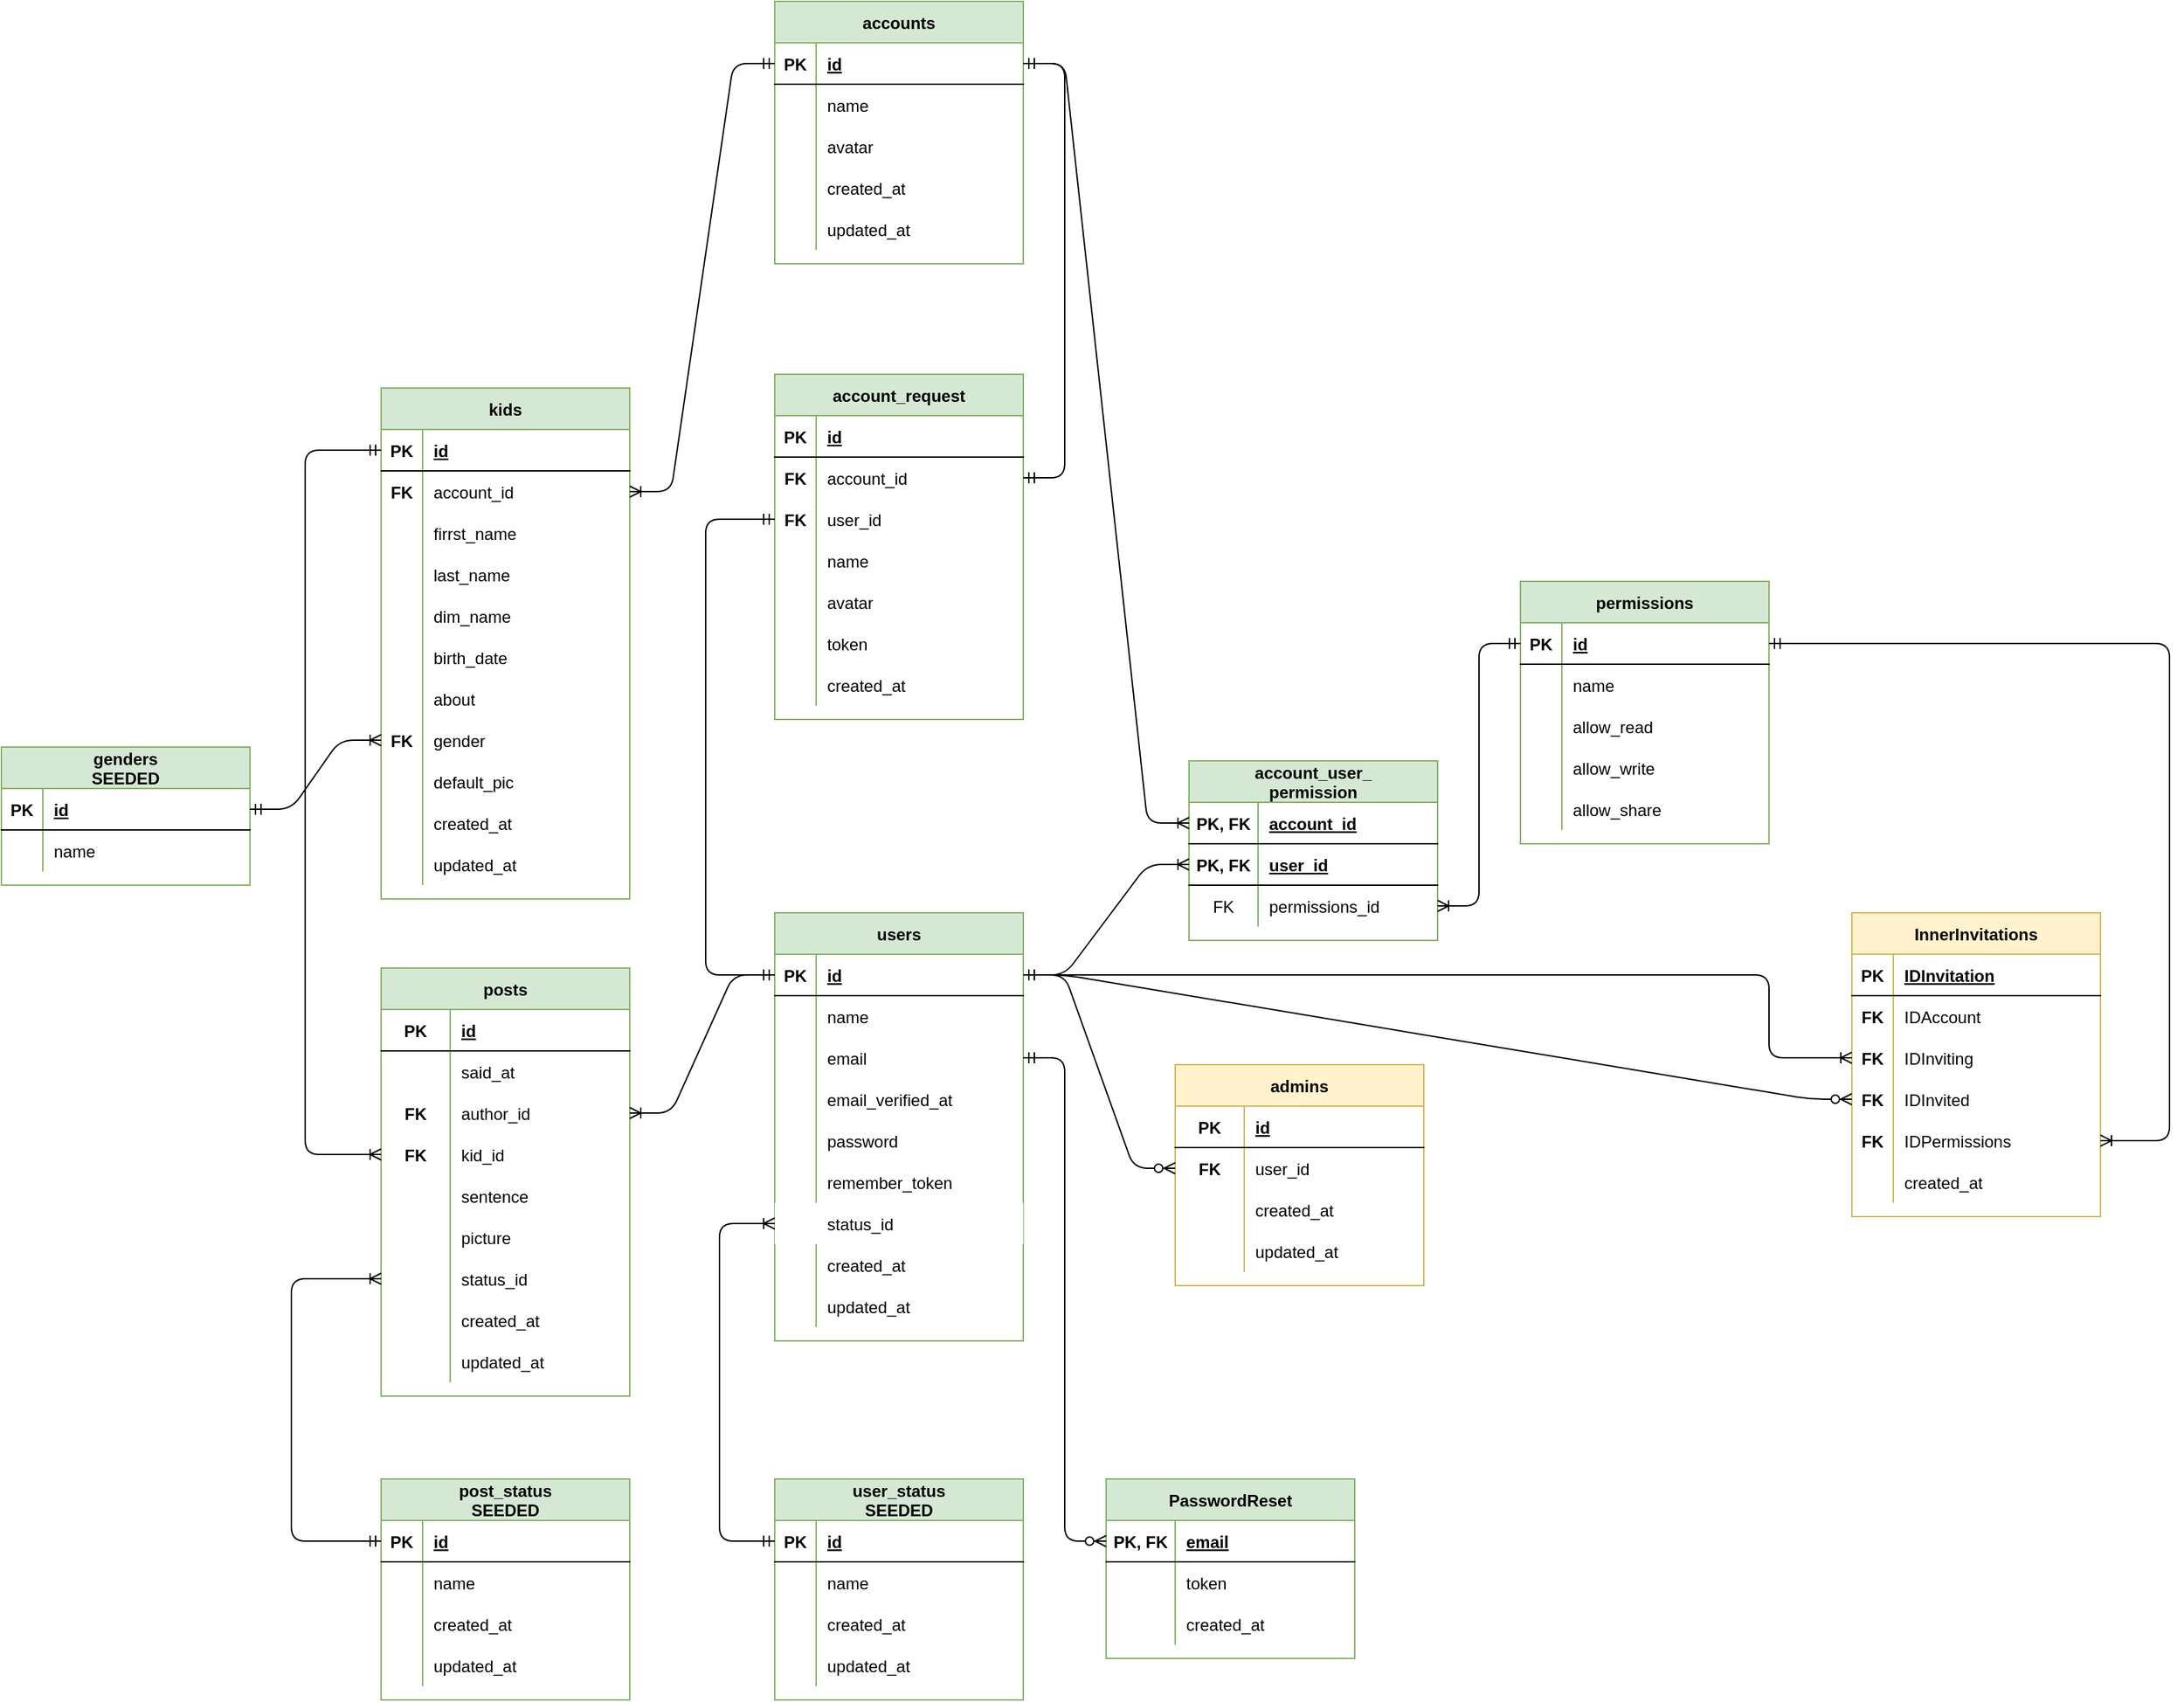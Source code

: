 <mxfile version="14.5.1" type="device"><diagram id="R2lEEEUBdFMjLlhIrx00" name="Page-1"><mxGraphModel dx="1185" dy="1785" grid="1" gridSize="10" guides="1" tooltips="1" connect="1" arrows="1" fold="1" page="1" pageScale="1" pageWidth="850" pageHeight="1100" math="0" shadow="0" extFonts="Permanent Marker^https://fonts.googleapis.com/css?family=Permanent+Marker"><root><mxCell id="0"/><mxCell id="1" parent="0"/><mxCell id="VxfHNi6ACXyEScnyRgKW-1" value="posts" style="shape=table;startSize=30;container=1;collapsible=1;childLayout=tableLayout;fixedRows=1;rowLines=0;fontStyle=1;align=center;resizeLast=1;fillColor=#d5e8d4;strokeColor=#82b366;" parent="1" vertex="1"><mxGeometry x="325" y="510" width="180" height="310" as="geometry"/></mxCell><mxCell id="VxfHNi6ACXyEScnyRgKW-2" value="" style="shape=partialRectangle;collapsible=0;dropTarget=0;pointerEvents=0;fillColor=none;top=0;left=0;bottom=1;right=0;points=[[0,0.5],[1,0.5]];portConstraint=eastwest;" parent="VxfHNi6ACXyEScnyRgKW-1" vertex="1"><mxGeometry y="30" width="180" height="30" as="geometry"/></mxCell><mxCell id="VxfHNi6ACXyEScnyRgKW-3" value="PK" style="shape=partialRectangle;connectable=0;fillColor=none;top=0;left=0;bottom=0;right=0;fontStyle=1;overflow=hidden;" parent="VxfHNi6ACXyEScnyRgKW-2" vertex="1"><mxGeometry width="50" height="30" as="geometry"/></mxCell><mxCell id="VxfHNi6ACXyEScnyRgKW-4" value="id" style="shape=partialRectangle;connectable=0;fillColor=none;top=0;left=0;bottom=0;right=0;align=left;spacingLeft=6;fontStyle=5;overflow=hidden;" parent="VxfHNi6ACXyEScnyRgKW-2" vertex="1"><mxGeometry x="50" width="130" height="30" as="geometry"/></mxCell><mxCell id="VxfHNi6ACXyEScnyRgKW-8" value="" style="shape=partialRectangle;collapsible=0;dropTarget=0;pointerEvents=0;fillColor=none;top=0;left=0;bottom=0;right=0;points=[[0,0.5],[1,0.5]];portConstraint=eastwest;" parent="VxfHNi6ACXyEScnyRgKW-1" vertex="1"><mxGeometry y="60" width="180" height="30" as="geometry"/></mxCell><mxCell id="VxfHNi6ACXyEScnyRgKW-9" value="" style="shape=partialRectangle;connectable=0;fillColor=none;top=0;left=0;bottom=0;right=0;editable=1;overflow=hidden;" parent="VxfHNi6ACXyEScnyRgKW-8" vertex="1"><mxGeometry width="50" height="30" as="geometry"/></mxCell><mxCell id="VxfHNi6ACXyEScnyRgKW-10" value="said_at" style="shape=partialRectangle;connectable=0;fillColor=none;top=0;left=0;bottom=0;right=0;align=left;spacingLeft=6;overflow=hidden;" parent="VxfHNi6ACXyEScnyRgKW-8" vertex="1"><mxGeometry x="50" width="130" height="30" as="geometry"/></mxCell><mxCell id="VxfHNi6ACXyEScnyRgKW-23" value="" style="shape=partialRectangle;collapsible=0;dropTarget=0;pointerEvents=0;fillColor=none;top=0;left=0;bottom=0;right=0;points=[[0,0.5],[1,0.5]];portConstraint=eastwest;" parent="VxfHNi6ACXyEScnyRgKW-1" vertex="1"><mxGeometry y="90" width="180" height="30" as="geometry"/></mxCell><mxCell id="VxfHNi6ACXyEScnyRgKW-24" value="FK" style="shape=partialRectangle;connectable=0;fillColor=none;top=0;left=0;bottom=0;right=0;editable=1;overflow=hidden;fontStyle=1" parent="VxfHNi6ACXyEScnyRgKW-23" vertex="1"><mxGeometry width="50" height="30" as="geometry"/></mxCell><mxCell id="VxfHNi6ACXyEScnyRgKW-25" value="author_id" style="shape=partialRectangle;connectable=0;fillColor=none;top=0;left=0;bottom=0;right=0;align=left;spacingLeft=6;overflow=hidden;" parent="VxfHNi6ACXyEScnyRgKW-23" vertex="1"><mxGeometry x="50" width="130" height="30" as="geometry"/></mxCell><mxCell id="VxfHNi6ACXyEScnyRgKW-14" value="" style="shape=partialRectangle;collapsible=0;dropTarget=0;pointerEvents=0;fillColor=none;top=0;left=0;bottom=0;right=0;points=[[0,0.5],[1,0.5]];portConstraint=eastwest;" parent="VxfHNi6ACXyEScnyRgKW-1" vertex="1"><mxGeometry y="120" width="180" height="30" as="geometry"/></mxCell><mxCell id="VxfHNi6ACXyEScnyRgKW-15" value="FK" style="shape=partialRectangle;connectable=0;fillColor=none;top=0;left=0;bottom=0;right=0;editable=1;overflow=hidden;fontStyle=1" parent="VxfHNi6ACXyEScnyRgKW-14" vertex="1"><mxGeometry width="50" height="30" as="geometry"/></mxCell><mxCell id="VxfHNi6ACXyEScnyRgKW-16" value="kid_id" style="shape=partialRectangle;connectable=0;fillColor=none;top=0;left=0;bottom=0;right=0;align=left;spacingLeft=6;overflow=hidden;" parent="VxfHNi6ACXyEScnyRgKW-14" vertex="1"><mxGeometry x="50" width="130" height="30" as="geometry"/></mxCell><mxCell id="VxfHNi6ACXyEScnyRgKW-17" value="" style="shape=partialRectangle;collapsible=0;dropTarget=0;pointerEvents=0;fillColor=none;top=0;left=0;bottom=0;right=0;points=[[0,0.5],[1,0.5]];portConstraint=eastwest;" parent="VxfHNi6ACXyEScnyRgKW-1" vertex="1"><mxGeometry y="150" width="180" height="30" as="geometry"/></mxCell><mxCell id="VxfHNi6ACXyEScnyRgKW-18" value="" style="shape=partialRectangle;connectable=0;fillColor=none;top=0;left=0;bottom=0;right=0;editable=1;overflow=hidden;" parent="VxfHNi6ACXyEScnyRgKW-17" vertex="1"><mxGeometry width="50" height="30" as="geometry"/></mxCell><mxCell id="VxfHNi6ACXyEScnyRgKW-19" value="sentence" style="shape=partialRectangle;connectable=0;fillColor=none;top=0;left=0;bottom=0;right=0;align=left;spacingLeft=6;overflow=hidden;" parent="VxfHNi6ACXyEScnyRgKW-17" vertex="1"><mxGeometry x="50" width="130" height="30" as="geometry"/></mxCell><mxCell id="VxfHNi6ACXyEScnyRgKW-20" value="" style="shape=partialRectangle;collapsible=0;dropTarget=0;pointerEvents=0;fillColor=none;top=0;left=0;bottom=0;right=0;points=[[0,0.5],[1,0.5]];portConstraint=eastwest;" parent="VxfHNi6ACXyEScnyRgKW-1" vertex="1"><mxGeometry y="180" width="180" height="30" as="geometry"/></mxCell><mxCell id="VxfHNi6ACXyEScnyRgKW-21" value="" style="shape=partialRectangle;connectable=0;fillColor=none;top=0;left=0;bottom=0;right=0;editable=1;overflow=hidden;" parent="VxfHNi6ACXyEScnyRgKW-20" vertex="1"><mxGeometry width="50" height="30" as="geometry"/></mxCell><mxCell id="VxfHNi6ACXyEScnyRgKW-22" value="picture" style="shape=partialRectangle;connectable=0;fillColor=none;top=0;left=0;bottom=0;right=0;align=left;spacingLeft=6;overflow=hidden;" parent="VxfHNi6ACXyEScnyRgKW-20" vertex="1"><mxGeometry x="50" width="130" height="30" as="geometry"/></mxCell><mxCell id="AlrplTYSOt6CM-YPkf51-18" value="" style="shape=partialRectangle;collapsible=0;dropTarget=0;pointerEvents=0;fillColor=none;top=0;left=0;bottom=0;right=0;points=[[0,0.5],[1,0.5]];portConstraint=eastwest;" parent="VxfHNi6ACXyEScnyRgKW-1" vertex="1"><mxGeometry y="210" width="180" height="30" as="geometry"/></mxCell><mxCell id="AlrplTYSOt6CM-YPkf51-19" value="" style="shape=partialRectangle;connectable=0;fillColor=none;top=0;left=0;bottom=0;right=0;editable=1;overflow=hidden;" parent="AlrplTYSOt6CM-YPkf51-18" vertex="1"><mxGeometry width="50" height="30" as="geometry"/></mxCell><mxCell id="AlrplTYSOt6CM-YPkf51-20" value="status_id" style="shape=partialRectangle;connectable=0;fillColor=none;top=0;left=0;bottom=0;right=0;align=left;spacingLeft=6;overflow=hidden;" parent="AlrplTYSOt6CM-YPkf51-18" vertex="1"><mxGeometry x="50" width="130" height="30" as="geometry"/></mxCell><mxCell id="AlrplTYSOt6CM-YPkf51-84" value="" style="shape=partialRectangle;collapsible=0;dropTarget=0;pointerEvents=0;fillColor=none;top=0;left=0;bottom=0;right=0;points=[[0,0.5],[1,0.5]];portConstraint=eastwest;" parent="VxfHNi6ACXyEScnyRgKW-1" vertex="1"><mxGeometry y="240" width="180" height="30" as="geometry"/></mxCell><mxCell id="AlrplTYSOt6CM-YPkf51-85" value="" style="shape=partialRectangle;connectable=0;fillColor=none;top=0;left=0;bottom=0;right=0;editable=1;overflow=hidden;" parent="AlrplTYSOt6CM-YPkf51-84" vertex="1"><mxGeometry width="50" height="30" as="geometry"/></mxCell><mxCell id="AlrplTYSOt6CM-YPkf51-86" value="created_at" style="shape=partialRectangle;connectable=0;fillColor=none;top=0;left=0;bottom=0;right=0;align=left;spacingLeft=6;overflow=hidden;" parent="AlrplTYSOt6CM-YPkf51-84" vertex="1"><mxGeometry x="50" width="130" height="30" as="geometry"/></mxCell><mxCell id="AlrplTYSOt6CM-YPkf51-87" value="" style="shape=partialRectangle;collapsible=0;dropTarget=0;pointerEvents=0;fillColor=none;top=0;left=0;bottom=0;right=0;points=[[0,0.5],[1,0.5]];portConstraint=eastwest;" parent="VxfHNi6ACXyEScnyRgKW-1" vertex="1"><mxGeometry y="270" width="180" height="30" as="geometry"/></mxCell><mxCell id="AlrplTYSOt6CM-YPkf51-88" value="" style="shape=partialRectangle;connectable=0;fillColor=none;top=0;left=0;bottom=0;right=0;editable=1;overflow=hidden;" parent="AlrplTYSOt6CM-YPkf51-87" vertex="1"><mxGeometry width="50" height="30" as="geometry"/></mxCell><mxCell id="AlrplTYSOt6CM-YPkf51-89" value="updated_at" style="shape=partialRectangle;connectable=0;fillColor=none;top=0;left=0;bottom=0;right=0;align=left;spacingLeft=6;overflow=hidden;" parent="AlrplTYSOt6CM-YPkf51-87" vertex="1"><mxGeometry x="50" width="130" height="30" as="geometry"/></mxCell><mxCell id="VxfHNi6ACXyEScnyRgKW-29" value="accounts" style="shape=table;startSize=30;container=1;collapsible=1;childLayout=tableLayout;fixedRows=1;rowLines=0;fontStyle=1;align=center;resizeLast=1;fillColor=#d5e8d4;strokeColor=#82b366;" parent="1" vertex="1"><mxGeometry x="610" y="-190" width="180" height="190" as="geometry"/></mxCell><mxCell id="VxfHNi6ACXyEScnyRgKW-30" value="" style="shape=partialRectangle;collapsible=0;dropTarget=0;pointerEvents=0;fillColor=none;top=0;left=0;bottom=1;right=0;points=[[0,0.5],[1,0.5]];portConstraint=eastwest;" parent="VxfHNi6ACXyEScnyRgKW-29" vertex="1"><mxGeometry y="30" width="180" height="30" as="geometry"/></mxCell><mxCell id="VxfHNi6ACXyEScnyRgKW-31" value="PK" style="shape=partialRectangle;connectable=0;fillColor=none;top=0;left=0;bottom=0;right=0;fontStyle=1;overflow=hidden;" parent="VxfHNi6ACXyEScnyRgKW-30" vertex="1"><mxGeometry width="30" height="30" as="geometry"/></mxCell><mxCell id="VxfHNi6ACXyEScnyRgKW-32" value="id" style="shape=partialRectangle;connectable=0;fillColor=none;top=0;left=0;bottom=0;right=0;align=left;spacingLeft=6;fontStyle=5;overflow=hidden;" parent="VxfHNi6ACXyEScnyRgKW-30" vertex="1"><mxGeometry x="30" width="150" height="30" as="geometry"/></mxCell><mxCell id="VxfHNi6ACXyEScnyRgKW-36" value="" style="shape=partialRectangle;collapsible=0;dropTarget=0;pointerEvents=0;fillColor=none;top=0;left=0;bottom=0;right=0;points=[[0,0.5],[1,0.5]];portConstraint=eastwest;" parent="VxfHNi6ACXyEScnyRgKW-29" vertex="1"><mxGeometry y="60" width="180" height="30" as="geometry"/></mxCell><mxCell id="VxfHNi6ACXyEScnyRgKW-37" value="" style="shape=partialRectangle;connectable=0;fillColor=none;top=0;left=0;bottom=0;right=0;editable=1;overflow=hidden;" parent="VxfHNi6ACXyEScnyRgKW-36" vertex="1"><mxGeometry width="30" height="30" as="geometry"/></mxCell><mxCell id="VxfHNi6ACXyEScnyRgKW-38" value="name" style="shape=partialRectangle;connectable=0;fillColor=none;top=0;left=0;bottom=0;right=0;align=left;spacingLeft=6;overflow=hidden;" parent="VxfHNi6ACXyEScnyRgKW-36" vertex="1"><mxGeometry x="30" width="150" height="30" as="geometry"/></mxCell><mxCell id="VxfHNi6ACXyEScnyRgKW-72" value="" style="shape=partialRectangle;collapsible=0;dropTarget=0;pointerEvents=0;fillColor=none;top=0;left=0;bottom=0;right=0;points=[[0,0.5],[1,0.5]];portConstraint=eastwest;" parent="VxfHNi6ACXyEScnyRgKW-29" vertex="1"><mxGeometry y="90" width="180" height="30" as="geometry"/></mxCell><mxCell id="VxfHNi6ACXyEScnyRgKW-73" value="" style="shape=partialRectangle;connectable=0;fillColor=none;top=0;left=0;bottom=0;right=0;editable=1;overflow=hidden;" parent="VxfHNi6ACXyEScnyRgKW-72" vertex="1"><mxGeometry width="30" height="30" as="geometry"/></mxCell><mxCell id="VxfHNi6ACXyEScnyRgKW-74" value="avatar" style="shape=partialRectangle;connectable=0;fillColor=none;top=0;left=0;bottom=0;right=0;align=left;spacingLeft=6;overflow=hidden;" parent="VxfHNi6ACXyEScnyRgKW-72" vertex="1"><mxGeometry x="30" width="150" height="30" as="geometry"/></mxCell><mxCell id="AlrplTYSOt6CM-YPkf51-65" value="" style="shape=partialRectangle;collapsible=0;dropTarget=0;pointerEvents=0;fillColor=none;top=0;left=0;bottom=0;right=0;points=[[0,0.5],[1,0.5]];portConstraint=eastwest;" parent="VxfHNi6ACXyEScnyRgKW-29" vertex="1"><mxGeometry y="120" width="180" height="30" as="geometry"/></mxCell><mxCell id="AlrplTYSOt6CM-YPkf51-66" value="" style="shape=partialRectangle;connectable=0;fillColor=none;top=0;left=0;bottom=0;right=0;editable=1;overflow=hidden;" parent="AlrplTYSOt6CM-YPkf51-65" vertex="1"><mxGeometry width="30" height="30" as="geometry"/></mxCell><mxCell id="AlrplTYSOt6CM-YPkf51-67" value="created_at" style="shape=partialRectangle;connectable=0;fillColor=none;top=0;left=0;bottom=0;right=0;align=left;spacingLeft=6;overflow=hidden;" parent="AlrplTYSOt6CM-YPkf51-65" vertex="1"><mxGeometry x="30" width="150" height="30" as="geometry"/></mxCell><mxCell id="AlrplTYSOt6CM-YPkf51-68" value="" style="shape=partialRectangle;collapsible=0;dropTarget=0;pointerEvents=0;fillColor=none;top=0;left=0;bottom=0;right=0;points=[[0,0.5],[1,0.5]];portConstraint=eastwest;" parent="VxfHNi6ACXyEScnyRgKW-29" vertex="1"><mxGeometry y="150" width="180" height="30" as="geometry"/></mxCell><mxCell id="AlrplTYSOt6CM-YPkf51-69" value="" style="shape=partialRectangle;connectable=0;fillColor=none;top=0;left=0;bottom=0;right=0;editable=1;overflow=hidden;" parent="AlrplTYSOt6CM-YPkf51-68" vertex="1"><mxGeometry width="30" height="30" as="geometry"/></mxCell><mxCell id="AlrplTYSOt6CM-YPkf51-70" value="updated_at" style="shape=partialRectangle;connectable=0;fillColor=none;top=0;left=0;bottom=0;right=0;align=left;spacingLeft=6;overflow=hidden;" parent="AlrplTYSOt6CM-YPkf51-68" vertex="1"><mxGeometry x="30" width="150" height="30" as="geometry"/></mxCell><mxCell id="VxfHNi6ACXyEScnyRgKW-45" value="users" style="shape=table;startSize=30;container=1;collapsible=1;childLayout=tableLayout;fixedRows=1;rowLines=0;fontStyle=1;align=center;resizeLast=1;fillColor=#d5e8d4;strokeColor=#82b366;" parent="1" vertex="1"><mxGeometry x="610" y="470" width="180" height="310" as="geometry"/></mxCell><mxCell id="VxfHNi6ACXyEScnyRgKW-46" value="" style="shape=partialRectangle;collapsible=0;dropTarget=0;pointerEvents=0;fillColor=none;top=0;left=0;bottom=1;right=0;points=[[0,0.5],[1,0.5]];portConstraint=eastwest;" parent="VxfHNi6ACXyEScnyRgKW-45" vertex="1"><mxGeometry y="30" width="180" height="30" as="geometry"/></mxCell><mxCell id="VxfHNi6ACXyEScnyRgKW-47" value="PK" style="shape=partialRectangle;connectable=0;fillColor=none;top=0;left=0;bottom=0;right=0;fontStyle=1;overflow=hidden;" parent="VxfHNi6ACXyEScnyRgKW-46" vertex="1"><mxGeometry width="30" height="30" as="geometry"/></mxCell><mxCell id="VxfHNi6ACXyEScnyRgKW-48" value="id" style="shape=partialRectangle;connectable=0;fillColor=none;top=0;left=0;bottom=0;right=0;align=left;spacingLeft=6;fontStyle=5;overflow=hidden;" parent="VxfHNi6ACXyEScnyRgKW-46" vertex="1"><mxGeometry x="30" width="150" height="30" as="geometry"/></mxCell><mxCell id="VxfHNi6ACXyEScnyRgKW-49" value="" style="shape=partialRectangle;collapsible=0;dropTarget=0;pointerEvents=0;fillColor=none;top=0;left=0;bottom=0;right=0;points=[[0,0.5],[1,0.5]];portConstraint=eastwest;" parent="VxfHNi6ACXyEScnyRgKW-45" vertex="1"><mxGeometry y="60" width="180" height="30" as="geometry"/></mxCell><mxCell id="VxfHNi6ACXyEScnyRgKW-50" value="" style="shape=partialRectangle;connectable=0;fillColor=none;top=0;left=0;bottom=0;right=0;editable=1;overflow=hidden;" parent="VxfHNi6ACXyEScnyRgKW-49" vertex="1"><mxGeometry width="30" height="30" as="geometry"/></mxCell><mxCell id="VxfHNi6ACXyEScnyRgKW-51" value="name" style="shape=partialRectangle;connectable=0;fillColor=none;top=0;left=0;bottom=0;right=0;align=left;spacingLeft=6;overflow=hidden;" parent="VxfHNi6ACXyEScnyRgKW-49" vertex="1"><mxGeometry x="30" width="150" height="30" as="geometry"/></mxCell><mxCell id="VxfHNi6ACXyEScnyRgKW-52" value="" style="shape=partialRectangle;collapsible=0;dropTarget=0;pointerEvents=0;fillColor=none;top=0;left=0;bottom=0;right=0;points=[[0,0.5],[1,0.5]];portConstraint=eastwest;" parent="VxfHNi6ACXyEScnyRgKW-45" vertex="1"><mxGeometry y="90" width="180" height="30" as="geometry"/></mxCell><mxCell id="VxfHNi6ACXyEScnyRgKW-53" value="" style="shape=partialRectangle;connectable=0;fillColor=none;top=0;left=0;bottom=0;right=0;editable=1;overflow=hidden;" parent="VxfHNi6ACXyEScnyRgKW-52" vertex="1"><mxGeometry width="30" height="30" as="geometry"/></mxCell><mxCell id="VxfHNi6ACXyEScnyRgKW-54" value="email" style="shape=partialRectangle;connectable=0;fillColor=none;top=0;left=0;bottom=0;right=0;align=left;spacingLeft=6;overflow=hidden;" parent="VxfHNi6ACXyEScnyRgKW-52" vertex="1"><mxGeometry x="30" width="150" height="30" as="geometry"/></mxCell><mxCell id="VxfHNi6ACXyEScnyRgKW-75" value="" style="shape=partialRectangle;collapsible=0;dropTarget=0;pointerEvents=0;fillColor=none;top=0;left=0;bottom=0;right=0;points=[[0,0.5],[1,0.5]];portConstraint=eastwest;" parent="VxfHNi6ACXyEScnyRgKW-45" vertex="1"><mxGeometry y="120" width="180" height="30" as="geometry"/></mxCell><mxCell id="VxfHNi6ACXyEScnyRgKW-76" value="" style="shape=partialRectangle;connectable=0;fillColor=none;top=0;left=0;bottom=0;right=0;editable=1;overflow=hidden;" parent="VxfHNi6ACXyEScnyRgKW-75" vertex="1"><mxGeometry width="30" height="30" as="geometry"/></mxCell><mxCell id="VxfHNi6ACXyEScnyRgKW-77" value="email_verified_at" style="shape=partialRectangle;connectable=0;fillColor=none;top=0;left=0;bottom=0;right=0;align=left;spacingLeft=6;overflow=hidden;" parent="VxfHNi6ACXyEScnyRgKW-75" vertex="1"><mxGeometry x="30" width="150" height="30" as="geometry"/></mxCell><mxCell id="VxfHNi6ACXyEScnyRgKW-241" value="" style="shape=partialRectangle;collapsible=0;dropTarget=0;pointerEvents=0;fillColor=none;top=0;left=0;bottom=0;right=0;points=[[0,0.5],[1,0.5]];portConstraint=eastwest;" parent="VxfHNi6ACXyEScnyRgKW-45" vertex="1"><mxGeometry y="150" width="180" height="30" as="geometry"/></mxCell><mxCell id="VxfHNi6ACXyEScnyRgKW-242" value="" style="shape=partialRectangle;connectable=0;fillColor=none;top=0;left=0;bottom=0;right=0;editable=1;overflow=hidden;" parent="VxfHNi6ACXyEScnyRgKW-241" vertex="1"><mxGeometry width="30" height="30" as="geometry"/></mxCell><mxCell id="VxfHNi6ACXyEScnyRgKW-243" value="password" style="shape=partialRectangle;connectable=0;fillColor=none;top=0;left=0;bottom=0;right=0;align=left;spacingLeft=6;overflow=hidden;" parent="VxfHNi6ACXyEScnyRgKW-241" vertex="1"><mxGeometry x="30" width="150" height="30" as="geometry"/></mxCell><mxCell id="VxfHNi6ACXyEScnyRgKW-55" value="" style="shape=partialRectangle;collapsible=0;dropTarget=0;pointerEvents=0;fillColor=none;top=0;left=0;bottom=0;right=0;points=[[0,0.5],[1,0.5]];portConstraint=eastwest;" parent="VxfHNi6ACXyEScnyRgKW-45" vertex="1"><mxGeometry y="180" width="180" height="30" as="geometry"/></mxCell><mxCell id="VxfHNi6ACXyEScnyRgKW-56" value="" style="shape=partialRectangle;connectable=0;fillColor=none;top=0;left=0;bottom=0;right=0;editable=1;overflow=hidden;" parent="VxfHNi6ACXyEScnyRgKW-55" vertex="1"><mxGeometry width="30" height="30" as="geometry"/></mxCell><mxCell id="VxfHNi6ACXyEScnyRgKW-57" value="remember_token" style="shape=partialRectangle;connectable=0;fillColor=none;top=0;left=0;bottom=0;right=0;align=left;spacingLeft=6;overflow=hidden;" parent="VxfHNi6ACXyEScnyRgKW-55" vertex="1"><mxGeometry x="30" width="150" height="30" as="geometry"/></mxCell><mxCell id="AlrplTYSOt6CM-YPkf51-1" value="" style="shape=partialRectangle;collapsible=0;dropTarget=0;pointerEvents=0;top=0;left=0;bottom=0;right=0;points=[[0,0.5],[1,0.5]];portConstraint=eastwest;" parent="VxfHNi6ACXyEScnyRgKW-45" vertex="1"><mxGeometry y="210" width="180" height="30" as="geometry"/></mxCell><mxCell id="AlrplTYSOt6CM-YPkf51-2" value="" style="shape=partialRectangle;connectable=0;fillColor=none;top=0;left=0;bottom=0;right=0;editable=1;overflow=hidden;" parent="AlrplTYSOt6CM-YPkf51-1" vertex="1"><mxGeometry width="30" height="30" as="geometry"/></mxCell><mxCell id="AlrplTYSOt6CM-YPkf51-3" value="status_id" style="shape=partialRectangle;connectable=0;top=0;left=0;bottom=0;right=0;align=left;spacingLeft=6;overflow=hidden;fillColor=none;" parent="AlrplTYSOt6CM-YPkf51-1" vertex="1"><mxGeometry x="30" width="150" height="30" as="geometry"/></mxCell><mxCell id="AlrplTYSOt6CM-YPkf51-36" value="" style="shape=partialRectangle;collapsible=0;dropTarget=0;pointerEvents=0;fillColor=none;top=0;left=0;bottom=0;right=0;points=[[0,0.5],[1,0.5]];portConstraint=eastwest;" parent="VxfHNi6ACXyEScnyRgKW-45" vertex="1"><mxGeometry y="240" width="180" height="30" as="geometry"/></mxCell><mxCell id="AlrplTYSOt6CM-YPkf51-37" value="" style="shape=partialRectangle;connectable=0;fillColor=none;top=0;left=0;bottom=0;right=0;editable=1;overflow=hidden;" parent="AlrplTYSOt6CM-YPkf51-36" vertex="1"><mxGeometry width="30" height="30" as="geometry"/></mxCell><mxCell id="AlrplTYSOt6CM-YPkf51-38" value="created_at" style="shape=partialRectangle;connectable=0;fillColor=none;top=0;left=0;bottom=0;right=0;align=left;spacingLeft=6;overflow=hidden;" parent="AlrplTYSOt6CM-YPkf51-36" vertex="1"><mxGeometry x="30" width="150" height="30" as="geometry"/></mxCell><mxCell id="AlrplTYSOt6CM-YPkf51-39" value="" style="shape=partialRectangle;collapsible=0;dropTarget=0;pointerEvents=0;fillColor=none;top=0;left=0;bottom=0;right=0;points=[[0,0.5],[1,0.5]];portConstraint=eastwest;" parent="VxfHNi6ACXyEScnyRgKW-45" vertex="1"><mxGeometry y="270" width="180" height="30" as="geometry"/></mxCell><mxCell id="AlrplTYSOt6CM-YPkf51-40" value="" style="shape=partialRectangle;connectable=0;fillColor=none;top=0;left=0;bottom=0;right=0;editable=1;overflow=hidden;" parent="AlrplTYSOt6CM-YPkf51-39" vertex="1"><mxGeometry width="30" height="30" as="geometry"/></mxCell><mxCell id="AlrplTYSOt6CM-YPkf51-41" value="updated_at" style="shape=partialRectangle;connectable=0;fillColor=none;top=0;left=0;bottom=0;right=0;align=left;spacingLeft=6;overflow=hidden;" parent="AlrplTYSOt6CM-YPkf51-39" vertex="1"><mxGeometry x="30" width="150" height="30" as="geometry"/></mxCell><mxCell id="VxfHNi6ACXyEScnyRgKW-59" value="permissions" style="shape=table;startSize=30;container=1;collapsible=1;childLayout=tableLayout;fixedRows=1;rowLines=0;fontStyle=1;align=center;resizeLast=1;fillColor=#d5e8d4;strokeColor=#82b366;" parent="1" vertex="1"><mxGeometry x="1150" y="230" width="180" height="190" as="geometry"/></mxCell><mxCell id="VxfHNi6ACXyEScnyRgKW-60" value="" style="shape=partialRectangle;collapsible=0;dropTarget=0;pointerEvents=0;fillColor=none;top=0;left=0;bottom=1;right=0;points=[[0,0.5],[1,0.5]];portConstraint=eastwest;" parent="VxfHNi6ACXyEScnyRgKW-59" vertex="1"><mxGeometry y="30" width="180" height="30" as="geometry"/></mxCell><mxCell id="VxfHNi6ACXyEScnyRgKW-61" value="PK" style="shape=partialRectangle;connectable=0;fillColor=none;top=0;left=0;bottom=0;right=0;fontStyle=1;overflow=hidden;" parent="VxfHNi6ACXyEScnyRgKW-60" vertex="1"><mxGeometry width="30" height="30" as="geometry"/></mxCell><mxCell id="VxfHNi6ACXyEScnyRgKW-62" value="id" style="shape=partialRectangle;connectable=0;fillColor=none;top=0;left=0;bottom=0;right=0;align=left;spacingLeft=6;fontStyle=5;overflow=hidden;" parent="VxfHNi6ACXyEScnyRgKW-60" vertex="1"><mxGeometry x="30" width="150" height="30" as="geometry"/></mxCell><mxCell id="VxfHNi6ACXyEScnyRgKW-63" value="" style="shape=partialRectangle;collapsible=0;dropTarget=0;pointerEvents=0;fillColor=none;top=0;left=0;bottom=0;right=0;points=[[0,0.5],[1,0.5]];portConstraint=eastwest;" parent="VxfHNi6ACXyEScnyRgKW-59" vertex="1"><mxGeometry y="60" width="180" height="30" as="geometry"/></mxCell><mxCell id="VxfHNi6ACXyEScnyRgKW-64" value="" style="shape=partialRectangle;connectable=0;fillColor=none;top=0;left=0;bottom=0;right=0;editable=1;overflow=hidden;" parent="VxfHNi6ACXyEScnyRgKW-63" vertex="1"><mxGeometry width="30" height="30" as="geometry"/></mxCell><mxCell id="VxfHNi6ACXyEScnyRgKW-65" value="name" style="shape=partialRectangle;connectable=0;fillColor=none;top=0;left=0;bottom=0;right=0;align=left;spacingLeft=6;overflow=hidden;" parent="VxfHNi6ACXyEScnyRgKW-63" vertex="1"><mxGeometry x="30" width="150" height="30" as="geometry"/></mxCell><mxCell id="VxfHNi6ACXyEScnyRgKW-66" value="" style="shape=partialRectangle;collapsible=0;dropTarget=0;pointerEvents=0;fillColor=none;top=0;left=0;bottom=0;right=0;points=[[0,0.5],[1,0.5]];portConstraint=eastwest;" parent="VxfHNi6ACXyEScnyRgKW-59" vertex="1"><mxGeometry y="90" width="180" height="30" as="geometry"/></mxCell><mxCell id="VxfHNi6ACXyEScnyRgKW-67" value="" style="shape=partialRectangle;connectable=0;fillColor=none;top=0;left=0;bottom=0;right=0;editable=1;overflow=hidden;" parent="VxfHNi6ACXyEScnyRgKW-66" vertex="1"><mxGeometry width="30" height="30" as="geometry"/></mxCell><mxCell id="VxfHNi6ACXyEScnyRgKW-68" value="allow_read" style="shape=partialRectangle;connectable=0;fillColor=none;top=0;left=0;bottom=0;right=0;align=left;spacingLeft=6;overflow=hidden;" parent="VxfHNi6ACXyEScnyRgKW-66" vertex="1"><mxGeometry x="30" width="150" height="30" as="geometry"/></mxCell><mxCell id="VxfHNi6ACXyEScnyRgKW-69" value="" style="shape=partialRectangle;collapsible=0;dropTarget=0;pointerEvents=0;fillColor=none;top=0;left=0;bottom=0;right=0;points=[[0,0.5],[1,0.5]];portConstraint=eastwest;" parent="VxfHNi6ACXyEScnyRgKW-59" vertex="1"><mxGeometry y="120" width="180" height="30" as="geometry"/></mxCell><mxCell id="VxfHNi6ACXyEScnyRgKW-70" value="" style="shape=partialRectangle;connectable=0;fillColor=none;top=0;left=0;bottom=0;right=0;editable=1;overflow=hidden;" parent="VxfHNi6ACXyEScnyRgKW-69" vertex="1"><mxGeometry width="30" height="30" as="geometry"/></mxCell><mxCell id="VxfHNi6ACXyEScnyRgKW-71" value="allow_write" style="shape=partialRectangle;connectable=0;fillColor=none;top=0;left=0;bottom=0;right=0;align=left;spacingLeft=6;overflow=hidden;" parent="VxfHNi6ACXyEScnyRgKW-69" vertex="1"><mxGeometry x="30" width="150" height="30" as="geometry"/></mxCell><mxCell id="VxfHNi6ACXyEScnyRgKW-181" value="" style="shape=partialRectangle;collapsible=0;dropTarget=0;pointerEvents=0;fillColor=none;top=0;left=0;bottom=0;right=0;points=[[0,0.5],[1,0.5]];portConstraint=eastwest;" parent="VxfHNi6ACXyEScnyRgKW-59" vertex="1"><mxGeometry y="150" width="180" height="30" as="geometry"/></mxCell><mxCell id="VxfHNi6ACXyEScnyRgKW-182" value="" style="shape=partialRectangle;connectable=0;fillColor=none;top=0;left=0;bottom=0;right=0;editable=1;overflow=hidden;" parent="VxfHNi6ACXyEScnyRgKW-181" vertex="1"><mxGeometry width="30" height="30" as="geometry"/></mxCell><mxCell id="VxfHNi6ACXyEScnyRgKW-183" value="allow_share" style="shape=partialRectangle;connectable=0;fillColor=none;top=0;left=0;bottom=0;right=0;align=left;spacingLeft=6;overflow=hidden;" parent="VxfHNi6ACXyEScnyRgKW-181" vertex="1"><mxGeometry x="30" width="150" height="30" as="geometry"/></mxCell><mxCell id="VxfHNi6ACXyEScnyRgKW-78" value="kids" style="shape=table;startSize=30;container=1;collapsible=1;childLayout=tableLayout;fixedRows=1;rowLines=0;fontStyle=1;align=center;resizeLast=1;fillColor=#d5e8d4;strokeColor=#82b366;" parent="1" vertex="1"><mxGeometry x="325" y="90" width="180" height="370" as="geometry"/></mxCell><mxCell id="VxfHNi6ACXyEScnyRgKW-79" value="" style="shape=partialRectangle;collapsible=0;dropTarget=0;pointerEvents=0;fillColor=none;top=0;left=0;bottom=1;right=0;points=[[0,0.5],[1,0.5]];portConstraint=eastwest;" parent="VxfHNi6ACXyEScnyRgKW-78" vertex="1"><mxGeometry y="30" width="180" height="30" as="geometry"/></mxCell><mxCell id="VxfHNi6ACXyEScnyRgKW-80" value="PK" style="shape=partialRectangle;connectable=0;fillColor=none;top=0;left=0;bottom=0;right=0;fontStyle=1;overflow=hidden;" parent="VxfHNi6ACXyEScnyRgKW-79" vertex="1"><mxGeometry width="30" height="30" as="geometry"/></mxCell><mxCell id="VxfHNi6ACXyEScnyRgKW-81" value="id" style="shape=partialRectangle;connectable=0;fillColor=none;top=0;left=0;bottom=0;right=0;align=left;spacingLeft=6;fontStyle=5;overflow=hidden;" parent="VxfHNi6ACXyEScnyRgKW-79" vertex="1"><mxGeometry x="30" width="150" height="30" as="geometry"/></mxCell><mxCell id="VxfHNi6ACXyEScnyRgKW-82" value="" style="shape=partialRectangle;collapsible=0;dropTarget=0;pointerEvents=0;fillColor=none;top=0;left=0;bottom=0;right=0;points=[[0,0.5],[1,0.5]];portConstraint=eastwest;" parent="VxfHNi6ACXyEScnyRgKW-78" vertex="1"><mxGeometry y="60" width="180" height="30" as="geometry"/></mxCell><mxCell id="VxfHNi6ACXyEScnyRgKW-83" value="FK" style="shape=partialRectangle;connectable=0;fillColor=none;top=0;left=0;bottom=0;right=0;editable=1;overflow=hidden;fontStyle=1" parent="VxfHNi6ACXyEScnyRgKW-82" vertex="1"><mxGeometry width="30" height="30" as="geometry"/></mxCell><mxCell id="VxfHNi6ACXyEScnyRgKW-84" value="account_id" style="shape=partialRectangle;connectable=0;fillColor=none;top=0;left=0;bottom=0;right=0;align=left;spacingLeft=6;overflow=hidden;" parent="VxfHNi6ACXyEScnyRgKW-82" vertex="1"><mxGeometry x="30" width="150" height="30" as="geometry"/></mxCell><mxCell id="VxfHNi6ACXyEScnyRgKW-237" value="" style="shape=partialRectangle;collapsible=0;dropTarget=0;pointerEvents=0;fillColor=none;top=0;left=0;bottom=0;right=0;points=[[0,0.5],[1,0.5]];portConstraint=eastwest;" parent="VxfHNi6ACXyEScnyRgKW-78" vertex="1"><mxGeometry y="90" width="180" height="30" as="geometry"/></mxCell><mxCell id="VxfHNi6ACXyEScnyRgKW-238" value="" style="shape=partialRectangle;connectable=0;fillColor=none;top=0;left=0;bottom=0;right=0;editable=1;overflow=hidden;" parent="VxfHNi6ACXyEScnyRgKW-237" vertex="1"><mxGeometry width="30" height="30" as="geometry"/></mxCell><mxCell id="VxfHNi6ACXyEScnyRgKW-239" value="firrst_name" style="shape=partialRectangle;connectable=0;fillColor=none;top=0;left=0;bottom=0;right=0;align=left;spacingLeft=6;overflow=hidden;" parent="VxfHNi6ACXyEScnyRgKW-237" vertex="1"><mxGeometry x="30" width="150" height="30" as="geometry"/></mxCell><mxCell id="VxfHNi6ACXyEScnyRgKW-85" value="" style="shape=partialRectangle;collapsible=0;dropTarget=0;pointerEvents=0;fillColor=none;top=0;left=0;bottom=0;right=0;points=[[0,0.5],[1,0.5]];portConstraint=eastwest;" parent="VxfHNi6ACXyEScnyRgKW-78" vertex="1"><mxGeometry y="120" width="180" height="30" as="geometry"/></mxCell><mxCell id="VxfHNi6ACXyEScnyRgKW-86" value="" style="shape=partialRectangle;connectable=0;fillColor=none;top=0;left=0;bottom=0;right=0;editable=1;overflow=hidden;" parent="VxfHNi6ACXyEScnyRgKW-85" vertex="1"><mxGeometry width="30" height="30" as="geometry"/></mxCell><mxCell id="VxfHNi6ACXyEScnyRgKW-87" value="last_name" style="shape=partialRectangle;connectable=0;fillColor=none;top=0;left=0;bottom=0;right=0;align=left;spacingLeft=6;overflow=hidden;" parent="VxfHNi6ACXyEScnyRgKW-85" vertex="1"><mxGeometry x="30" width="150" height="30" as="geometry"/></mxCell><mxCell id="VxfHNi6ACXyEScnyRgKW-94" value="" style="shape=partialRectangle;collapsible=0;dropTarget=0;pointerEvents=0;fillColor=none;top=0;left=0;bottom=0;right=0;points=[[0,0.5],[1,0.5]];portConstraint=eastwest;" parent="VxfHNi6ACXyEScnyRgKW-78" vertex="1"><mxGeometry y="150" width="180" height="30" as="geometry"/></mxCell><mxCell id="VxfHNi6ACXyEScnyRgKW-95" value="" style="shape=partialRectangle;connectable=0;fillColor=none;top=0;left=0;bottom=0;right=0;editable=1;overflow=hidden;" parent="VxfHNi6ACXyEScnyRgKW-94" vertex="1"><mxGeometry width="30" height="30" as="geometry"/></mxCell><mxCell id="VxfHNi6ACXyEScnyRgKW-96" value="dim_name" style="shape=partialRectangle;connectable=0;fillColor=none;top=0;left=0;bottom=0;right=0;align=left;spacingLeft=6;overflow=hidden;" parent="VxfHNi6ACXyEScnyRgKW-94" vertex="1"><mxGeometry x="30" width="150" height="30" as="geometry"/></mxCell><mxCell id="VxfHNi6ACXyEScnyRgKW-97" value="" style="shape=partialRectangle;collapsible=0;dropTarget=0;pointerEvents=0;fillColor=none;top=0;left=0;bottom=0;right=0;points=[[0,0.5],[1,0.5]];portConstraint=eastwest;" parent="VxfHNi6ACXyEScnyRgKW-78" vertex="1"><mxGeometry y="180" width="180" height="30" as="geometry"/></mxCell><mxCell id="VxfHNi6ACXyEScnyRgKW-98" value="" style="shape=partialRectangle;connectable=0;fillColor=none;top=0;left=0;bottom=0;right=0;editable=1;overflow=hidden;" parent="VxfHNi6ACXyEScnyRgKW-97" vertex="1"><mxGeometry width="30" height="30" as="geometry"/></mxCell><mxCell id="VxfHNi6ACXyEScnyRgKW-99" value="birth_date" style="shape=partialRectangle;connectable=0;fillColor=none;top=0;left=0;bottom=0;right=0;align=left;spacingLeft=6;overflow=hidden;" parent="VxfHNi6ACXyEScnyRgKW-97" vertex="1"><mxGeometry x="30" width="150" height="30" as="geometry"/></mxCell><mxCell id="VxfHNi6ACXyEScnyRgKW-100" value="" style="shape=partialRectangle;collapsible=0;dropTarget=0;pointerEvents=0;fillColor=none;top=0;left=0;bottom=0;right=0;points=[[0,0.5],[1,0.5]];portConstraint=eastwest;" parent="VxfHNi6ACXyEScnyRgKW-78" vertex="1"><mxGeometry y="210" width="180" height="30" as="geometry"/></mxCell><mxCell id="VxfHNi6ACXyEScnyRgKW-101" value="" style="shape=partialRectangle;connectable=0;fillColor=none;top=0;left=0;bottom=0;right=0;editable=1;overflow=hidden;" parent="VxfHNi6ACXyEScnyRgKW-100" vertex="1"><mxGeometry width="30" height="30" as="geometry"/></mxCell><mxCell id="VxfHNi6ACXyEScnyRgKW-102" value="about" style="shape=partialRectangle;connectable=0;fillColor=none;top=0;left=0;bottom=0;right=0;align=left;spacingLeft=6;overflow=hidden;" parent="VxfHNi6ACXyEScnyRgKW-100" vertex="1"><mxGeometry x="30" width="150" height="30" as="geometry"/></mxCell><mxCell id="VxfHNi6ACXyEScnyRgKW-91" value="" style="shape=partialRectangle;collapsible=0;dropTarget=0;pointerEvents=0;fillColor=none;top=0;left=0;bottom=0;right=0;points=[[0,0.5],[1,0.5]];portConstraint=eastwest;" parent="VxfHNi6ACXyEScnyRgKW-78" vertex="1"><mxGeometry y="240" width="180" height="30" as="geometry"/></mxCell><mxCell id="VxfHNi6ACXyEScnyRgKW-92" value="FK" style="shape=partialRectangle;connectable=0;fillColor=none;top=0;left=0;bottom=0;right=0;editable=1;overflow=hidden;fontStyle=1" parent="VxfHNi6ACXyEScnyRgKW-91" vertex="1"><mxGeometry width="30" height="30" as="geometry"/></mxCell><mxCell id="VxfHNi6ACXyEScnyRgKW-93" value="gender" style="shape=partialRectangle;connectable=0;fillColor=none;top=0;left=0;bottom=0;right=0;align=left;spacingLeft=6;overflow=hidden;" parent="VxfHNi6ACXyEScnyRgKW-91" vertex="1"><mxGeometry x="30" width="150" height="30" as="geometry"/></mxCell><mxCell id="VxfHNi6ACXyEScnyRgKW-103" value="" style="shape=partialRectangle;collapsible=0;dropTarget=0;pointerEvents=0;fillColor=none;top=0;left=0;bottom=0;right=0;points=[[0,0.5],[1,0.5]];portConstraint=eastwest;" parent="VxfHNi6ACXyEScnyRgKW-78" vertex="1"><mxGeometry y="270" width="180" height="30" as="geometry"/></mxCell><mxCell id="VxfHNi6ACXyEScnyRgKW-104" value="" style="shape=partialRectangle;connectable=0;fillColor=none;top=0;left=0;bottom=0;right=0;editable=1;overflow=hidden;" parent="VxfHNi6ACXyEScnyRgKW-103" vertex="1"><mxGeometry width="30" height="30" as="geometry"/></mxCell><mxCell id="VxfHNi6ACXyEScnyRgKW-105" value="default_pic" style="shape=partialRectangle;connectable=0;fillColor=none;top=0;left=0;bottom=0;right=0;align=left;spacingLeft=6;overflow=hidden;" parent="VxfHNi6ACXyEScnyRgKW-103" vertex="1"><mxGeometry x="30" width="150" height="30" as="geometry"/></mxCell><mxCell id="AlrplTYSOt6CM-YPkf51-78" value="" style="shape=partialRectangle;collapsible=0;dropTarget=0;pointerEvents=0;fillColor=none;top=0;left=0;bottom=0;right=0;points=[[0,0.5],[1,0.5]];portConstraint=eastwest;" parent="VxfHNi6ACXyEScnyRgKW-78" vertex="1"><mxGeometry y="300" width="180" height="30" as="geometry"/></mxCell><mxCell id="AlrplTYSOt6CM-YPkf51-79" value="" style="shape=partialRectangle;connectable=0;fillColor=none;top=0;left=0;bottom=0;right=0;editable=1;overflow=hidden;" parent="AlrplTYSOt6CM-YPkf51-78" vertex="1"><mxGeometry width="30" height="30" as="geometry"/></mxCell><mxCell id="AlrplTYSOt6CM-YPkf51-80" value="created_at" style="shape=partialRectangle;connectable=0;fillColor=none;top=0;left=0;bottom=0;right=0;align=left;spacingLeft=6;overflow=hidden;" parent="AlrplTYSOt6CM-YPkf51-78" vertex="1"><mxGeometry x="30" width="150" height="30" as="geometry"/></mxCell><mxCell id="AlrplTYSOt6CM-YPkf51-81" value="" style="shape=partialRectangle;collapsible=0;dropTarget=0;pointerEvents=0;fillColor=none;top=0;left=0;bottom=0;right=0;points=[[0,0.5],[1,0.5]];portConstraint=eastwest;" parent="VxfHNi6ACXyEScnyRgKW-78" vertex="1"><mxGeometry y="330" width="180" height="30" as="geometry"/></mxCell><mxCell id="AlrplTYSOt6CM-YPkf51-82" value="" style="shape=partialRectangle;connectable=0;fillColor=none;top=0;left=0;bottom=0;right=0;editable=1;overflow=hidden;" parent="AlrplTYSOt6CM-YPkf51-81" vertex="1"><mxGeometry width="30" height="30" as="geometry"/></mxCell><mxCell id="AlrplTYSOt6CM-YPkf51-83" value="updated_at" style="shape=partialRectangle;connectable=0;fillColor=none;top=0;left=0;bottom=0;right=0;align=left;spacingLeft=6;overflow=hidden;" parent="AlrplTYSOt6CM-YPkf51-81" vertex="1"><mxGeometry x="30" width="150" height="30" as="geometry"/></mxCell><mxCell id="VxfHNi6ACXyEScnyRgKW-112" value="" style="edgeStyle=entityRelationEdgeStyle;fontSize=12;html=1;endArrow=ERoneToMany;startArrow=ERmandOne;exitX=0;exitY=0.5;exitDx=0;exitDy=0;entryX=1;entryY=0.5;entryDx=0;entryDy=0;" parent="1" source="VxfHNi6ACXyEScnyRgKW-46" target="VxfHNi6ACXyEScnyRgKW-23" edge="1"><mxGeometry width="100" height="100" relative="1" as="geometry"><mxPoint x="630" y="620" as="sourcePoint"/><mxPoint x="380" y="940" as="targetPoint"/></mxGeometry></mxCell><mxCell id="VxfHNi6ACXyEScnyRgKW-113" value="" style="edgeStyle=orthogonalEdgeStyle;fontSize=12;html=1;endArrow=ERoneToMany;startArrow=ERmandOne;exitX=0;exitY=0.5;exitDx=0;exitDy=0;entryX=0;entryY=0.5;entryDx=0;entryDy=0;" parent="1" source="VxfHNi6ACXyEScnyRgKW-79" target="VxfHNi6ACXyEScnyRgKW-14" edge="1"><mxGeometry width="100" height="100" relative="1" as="geometry"><mxPoint x="630" y="730" as="sourcePoint"/><mxPoint x="380" y="950" as="targetPoint"/><Array as="points"><mxPoint x="270" y="135"/><mxPoint x="270" y="645"/></Array></mxGeometry></mxCell><mxCell id="VxfHNi6ACXyEScnyRgKW-127" value="account_user_&#10;permission" style="shape=table;startSize=30;container=1;collapsible=1;childLayout=tableLayout;fixedRows=1;rowLines=0;fontStyle=1;align=center;resizeLast=1;fillColor=#d5e8d4;strokeColor=#82b366;" parent="1" vertex="1"><mxGeometry x="910" y="360" width="180" height="130" as="geometry"/></mxCell><mxCell id="VxfHNi6ACXyEScnyRgKW-128" value="" style="shape=partialRectangle;collapsible=0;dropTarget=0;pointerEvents=0;fillColor=none;top=0;left=0;bottom=1;right=0;points=[[0,0.5],[1,0.5]];portConstraint=eastwest;" parent="VxfHNi6ACXyEScnyRgKW-127" vertex="1"><mxGeometry y="30" width="180" height="30" as="geometry"/></mxCell><mxCell id="VxfHNi6ACXyEScnyRgKW-129" value="PK, FK" style="shape=partialRectangle;connectable=0;fillColor=none;top=0;left=0;bottom=0;right=0;fontStyle=1;overflow=hidden;" parent="VxfHNi6ACXyEScnyRgKW-128" vertex="1"><mxGeometry width="50" height="30" as="geometry"/></mxCell><mxCell id="VxfHNi6ACXyEScnyRgKW-130" value="account_id" style="shape=partialRectangle;connectable=0;fillColor=none;top=0;left=0;bottom=0;right=0;align=left;spacingLeft=6;fontStyle=5;overflow=hidden;" parent="VxfHNi6ACXyEScnyRgKW-128" vertex="1"><mxGeometry x="50" width="130" height="30" as="geometry"/></mxCell><mxCell id="VxfHNi6ACXyEScnyRgKW-175" value="" style="shape=partialRectangle;collapsible=0;dropTarget=0;pointerEvents=0;fillColor=none;top=0;left=0;bottom=1;right=0;points=[[0,0.5],[1,0.5]];portConstraint=eastwest;" parent="VxfHNi6ACXyEScnyRgKW-127" vertex="1"><mxGeometry y="60" width="180" height="30" as="geometry"/></mxCell><mxCell id="VxfHNi6ACXyEScnyRgKW-176" value="PK, FK" style="shape=partialRectangle;connectable=0;fillColor=none;top=0;left=0;bottom=0;right=0;fontStyle=1;overflow=hidden;" parent="VxfHNi6ACXyEScnyRgKW-175" vertex="1"><mxGeometry width="50" height="30" as="geometry"/></mxCell><mxCell id="VxfHNi6ACXyEScnyRgKW-177" value="user_id" style="shape=partialRectangle;connectable=0;fillColor=none;top=0;left=0;bottom=0;right=0;align=left;spacingLeft=6;fontStyle=5;overflow=hidden;" parent="VxfHNi6ACXyEScnyRgKW-175" vertex="1"><mxGeometry x="50" width="130" height="30" as="geometry"/></mxCell><mxCell id="VxfHNi6ACXyEScnyRgKW-137" value="" style="shape=partialRectangle;collapsible=0;dropTarget=0;pointerEvents=0;fillColor=none;top=0;left=0;bottom=0;right=0;points=[[0,0.5],[1,0.5]];portConstraint=eastwest;" parent="VxfHNi6ACXyEScnyRgKW-127" vertex="1"><mxGeometry y="90" width="180" height="30" as="geometry"/></mxCell><mxCell id="VxfHNi6ACXyEScnyRgKW-138" value="FK" style="shape=partialRectangle;connectable=0;fillColor=none;top=0;left=0;bottom=0;right=0;editable=1;overflow=hidden;" parent="VxfHNi6ACXyEScnyRgKW-137" vertex="1"><mxGeometry width="50" height="30" as="geometry"/></mxCell><mxCell id="VxfHNi6ACXyEScnyRgKW-139" value="permissions_id" style="shape=partialRectangle;connectable=0;fillColor=none;top=0;left=0;bottom=0;right=0;align=left;spacingLeft=6;overflow=hidden;" parent="VxfHNi6ACXyEScnyRgKW-137" vertex="1"><mxGeometry x="50" width="130" height="30" as="geometry"/></mxCell><mxCell id="VxfHNi6ACXyEScnyRgKW-178" value="" style="edgeStyle=entityRelationEdgeStyle;fontSize=12;html=1;endArrow=ERoneToMany;startArrow=ERmandOne;exitX=0;exitY=0.5;exitDx=0;exitDy=0;entryX=1;entryY=0.5;entryDx=0;entryDy=0;" parent="1" source="VxfHNi6ACXyEScnyRgKW-60" target="VxfHNi6ACXyEScnyRgKW-137" edge="1"><mxGeometry width="100" height="100" relative="1" as="geometry"><mxPoint x="960" y="690" as="sourcePoint"/><mxPoint x="850" y="730" as="targetPoint"/></mxGeometry></mxCell><mxCell id="VxfHNi6ACXyEScnyRgKW-179" value="" style="edgeStyle=entityRelationEdgeStyle;fontSize=12;html=1;endArrow=ERoneToMany;startArrow=ERmandOne;exitX=1;exitY=0.5;exitDx=0;exitDy=0;entryX=0;entryY=0.5;entryDx=0;entryDy=0;" parent="1" source="VxfHNi6ACXyEScnyRgKW-46" target="VxfHNi6ACXyEScnyRgKW-175" edge="1"><mxGeometry width="100" height="100" relative="1" as="geometry"><mxPoint x="820" y="420" as="sourcePoint"/><mxPoint x="950" y="340" as="targetPoint"/></mxGeometry></mxCell><mxCell id="VxfHNi6ACXyEScnyRgKW-180" value="" style="edgeStyle=entityRelationEdgeStyle;fontSize=12;html=1;endArrow=ERoneToMany;startArrow=ERmandOne;exitX=1;exitY=0.5;exitDx=0;exitDy=0;entryX=0;entryY=0.5;entryDx=0;entryDy=0;" parent="1" source="VxfHNi6ACXyEScnyRgKW-30" target="VxfHNi6ACXyEScnyRgKW-128" edge="1"><mxGeometry width="100" height="100" relative="1" as="geometry"><mxPoint x="790" y="260" as="sourcePoint"/><mxPoint x="920" y="180" as="targetPoint"/></mxGeometry></mxCell><mxCell id="VxfHNi6ACXyEScnyRgKW-240" value="" style="edgeStyle=entityRelationEdgeStyle;fontSize=12;html=1;endArrow=ERoneToMany;startArrow=ERmandOne;exitX=0;exitY=0.5;exitDx=0;exitDy=0;entryX=1;entryY=0.5;entryDx=0;entryDy=0;" parent="1" source="VxfHNi6ACXyEScnyRgKW-30" target="VxfHNi6ACXyEScnyRgKW-82" edge="1"><mxGeometry width="100" height="100" relative="1" as="geometry"><mxPoint x="640" y="315" as="sourcePoint"/><mxPoint x="515" y="595" as="targetPoint"/></mxGeometry></mxCell><mxCell id="4f2CB3hanUzleoOeb4xX-1" value="PasswordReset" style="shape=table;startSize=30;container=1;collapsible=1;childLayout=tableLayout;fixedRows=1;rowLines=0;fontStyle=1;align=center;resizeLast=1;fillColor=#d5e8d4;strokeColor=#82b366;" parent="1" vertex="1"><mxGeometry x="850" y="880" width="180" height="130" as="geometry"/></mxCell><mxCell id="4f2CB3hanUzleoOeb4xX-2" value="" style="shape=partialRectangle;collapsible=0;dropTarget=0;pointerEvents=0;fillColor=none;top=0;left=0;bottom=1;right=0;points=[[0,0.5],[1,0.5]];portConstraint=eastwest;" parent="4f2CB3hanUzleoOeb4xX-1" vertex="1"><mxGeometry y="30" width="180" height="30" as="geometry"/></mxCell><mxCell id="4f2CB3hanUzleoOeb4xX-3" value="PK, FK" style="shape=partialRectangle;connectable=0;fillColor=none;top=0;left=0;bottom=0;right=0;fontStyle=1;overflow=hidden;" parent="4f2CB3hanUzleoOeb4xX-2" vertex="1"><mxGeometry width="50" height="30" as="geometry"/></mxCell><mxCell id="4f2CB3hanUzleoOeb4xX-4" value="email" style="shape=partialRectangle;connectable=0;fillColor=none;top=0;left=0;bottom=0;right=0;align=left;spacingLeft=6;fontStyle=5;overflow=hidden;" parent="4f2CB3hanUzleoOeb4xX-2" vertex="1"><mxGeometry x="50" width="130" height="30" as="geometry"/></mxCell><mxCell id="4f2CB3hanUzleoOeb4xX-8" value="" style="shape=partialRectangle;collapsible=0;dropTarget=0;pointerEvents=0;fillColor=none;top=0;left=0;bottom=0;right=0;points=[[0,0.5],[1,0.5]];portConstraint=eastwest;" parent="4f2CB3hanUzleoOeb4xX-1" vertex="1"><mxGeometry y="60" width="180" height="30" as="geometry"/></mxCell><mxCell id="4f2CB3hanUzleoOeb4xX-9" value="" style="shape=partialRectangle;connectable=0;fillColor=none;top=0;left=0;bottom=0;right=0;editable=1;overflow=hidden;" parent="4f2CB3hanUzleoOeb4xX-8" vertex="1"><mxGeometry width="50" height="30" as="geometry"/></mxCell><mxCell id="4f2CB3hanUzleoOeb4xX-10" value="token" style="shape=partialRectangle;connectable=0;fillColor=none;top=0;left=0;bottom=0;right=0;align=left;spacingLeft=6;overflow=hidden;" parent="4f2CB3hanUzleoOeb4xX-8" vertex="1"><mxGeometry x="50" width="130" height="30" as="geometry"/></mxCell><mxCell id="4f2CB3hanUzleoOeb4xX-11" value="" style="shape=partialRectangle;collapsible=0;dropTarget=0;pointerEvents=0;fillColor=none;top=0;left=0;bottom=0;right=0;points=[[0,0.5],[1,0.5]];portConstraint=eastwest;" parent="4f2CB3hanUzleoOeb4xX-1" vertex="1"><mxGeometry y="90" width="180" height="30" as="geometry"/></mxCell><mxCell id="4f2CB3hanUzleoOeb4xX-12" value="" style="shape=partialRectangle;connectable=0;fillColor=none;top=0;left=0;bottom=0;right=0;editable=1;overflow=hidden;" parent="4f2CB3hanUzleoOeb4xX-11" vertex="1"><mxGeometry width="50" height="30" as="geometry"/></mxCell><mxCell id="4f2CB3hanUzleoOeb4xX-13" value="created_at" style="shape=partialRectangle;connectable=0;fillColor=none;top=0;left=0;bottom=0;right=0;align=left;spacingLeft=6;overflow=hidden;" parent="4f2CB3hanUzleoOeb4xX-11" vertex="1"><mxGeometry x="50" width="130" height="30" as="geometry"/></mxCell><mxCell id="4f2CB3hanUzleoOeb4xX-14" value="" style="edgeStyle=entityRelationEdgeStyle;fontSize=12;html=1;endArrow=ERzeroToMany;startArrow=ERmandOne;exitX=1;exitY=0.5;exitDx=0;exitDy=0;entryX=0;entryY=0.5;entryDx=0;entryDy=0;" parent="1" source="VxfHNi6ACXyEScnyRgKW-52" target="4f2CB3hanUzleoOeb4xX-2" edge="1"><mxGeometry width="100" height="100" relative="1" as="geometry"><mxPoint x="1130" y="390" as="sourcePoint"/><mxPoint x="1230" y="290" as="targetPoint"/></mxGeometry></mxCell><mxCell id="4f2CB3hanUzleoOeb4xX-15" value="account_request" style="shape=table;startSize=30;container=1;collapsible=1;childLayout=tableLayout;fixedRows=1;rowLines=0;fontStyle=1;align=center;resizeLast=1;fillColor=#d5e8d4;strokeColor=#82b366;" parent="1" vertex="1"><mxGeometry x="610" y="80" width="180" height="250" as="geometry"/></mxCell><mxCell id="4f2CB3hanUzleoOeb4xX-16" value="" style="shape=partialRectangle;collapsible=0;dropTarget=0;pointerEvents=0;fillColor=none;top=0;left=0;bottom=1;right=0;points=[[0,0.5],[1,0.5]];portConstraint=eastwest;" parent="4f2CB3hanUzleoOeb4xX-15" vertex="1"><mxGeometry y="30" width="180" height="30" as="geometry"/></mxCell><mxCell id="4f2CB3hanUzleoOeb4xX-17" value="PK" style="shape=partialRectangle;connectable=0;fillColor=none;top=0;left=0;bottom=0;right=0;fontStyle=1;overflow=hidden;" parent="4f2CB3hanUzleoOeb4xX-16" vertex="1"><mxGeometry width="30" height="30" as="geometry"/></mxCell><mxCell id="4f2CB3hanUzleoOeb4xX-18" value="id" style="shape=partialRectangle;connectable=0;fillColor=none;top=0;left=0;bottom=0;right=0;align=left;spacingLeft=6;fontStyle=5;overflow=hidden;" parent="4f2CB3hanUzleoOeb4xX-16" vertex="1"><mxGeometry x="30" width="150" height="30" as="geometry"/></mxCell><mxCell id="4f2CB3hanUzleoOeb4xX-19" value="" style="shape=partialRectangle;collapsible=0;dropTarget=0;pointerEvents=0;fillColor=none;top=0;left=0;bottom=0;right=0;points=[[0,0.5],[1,0.5]];portConstraint=eastwest;" parent="4f2CB3hanUzleoOeb4xX-15" vertex="1"><mxGeometry y="60" width="180" height="30" as="geometry"/></mxCell><mxCell id="4f2CB3hanUzleoOeb4xX-20" value="FK" style="shape=partialRectangle;connectable=0;fillColor=none;top=0;left=0;bottom=0;right=0;editable=1;overflow=hidden;fontStyle=1" parent="4f2CB3hanUzleoOeb4xX-19" vertex="1"><mxGeometry width="30" height="30" as="geometry"/></mxCell><mxCell id="4f2CB3hanUzleoOeb4xX-21" value="account_id" style="shape=partialRectangle;connectable=0;fillColor=none;top=0;left=0;bottom=0;right=0;align=left;spacingLeft=6;overflow=hidden;" parent="4f2CB3hanUzleoOeb4xX-19" vertex="1"><mxGeometry x="30" width="150" height="30" as="geometry"/></mxCell><mxCell id="4f2CB3hanUzleoOeb4xX-59" value="" style="shape=partialRectangle;collapsible=0;dropTarget=0;pointerEvents=0;fillColor=none;top=0;left=0;bottom=0;right=0;points=[[0,0.5],[1,0.5]];portConstraint=eastwest;" parent="4f2CB3hanUzleoOeb4xX-15" vertex="1"><mxGeometry y="90" width="180" height="30" as="geometry"/></mxCell><mxCell id="4f2CB3hanUzleoOeb4xX-60" value="FK" style="shape=partialRectangle;connectable=0;fillColor=none;top=0;left=0;bottom=0;right=0;editable=1;overflow=hidden;fontStyle=1" parent="4f2CB3hanUzleoOeb4xX-59" vertex="1"><mxGeometry width="30" height="30" as="geometry"/></mxCell><mxCell id="4f2CB3hanUzleoOeb4xX-61" value="user_id" style="shape=partialRectangle;connectable=0;fillColor=none;top=0;left=0;bottom=0;right=0;align=left;spacingLeft=6;overflow=hidden;" parent="4f2CB3hanUzleoOeb4xX-59" vertex="1"><mxGeometry x="30" width="150" height="30" as="geometry"/></mxCell><mxCell id="4f2CB3hanUzleoOeb4xX-50" value="" style="shape=partialRectangle;collapsible=0;dropTarget=0;pointerEvents=0;fillColor=none;top=0;left=0;bottom=0;right=0;points=[[0,0.5],[1,0.5]];portConstraint=eastwest;" parent="4f2CB3hanUzleoOeb4xX-15" vertex="1"><mxGeometry y="120" width="180" height="30" as="geometry"/></mxCell><mxCell id="4f2CB3hanUzleoOeb4xX-51" value="" style="shape=partialRectangle;connectable=0;fillColor=none;top=0;left=0;bottom=0;right=0;editable=1;overflow=hidden;" parent="4f2CB3hanUzleoOeb4xX-50" vertex="1"><mxGeometry width="30" height="30" as="geometry"/></mxCell><mxCell id="4f2CB3hanUzleoOeb4xX-52" value="name" style="shape=partialRectangle;connectable=0;fillColor=none;top=0;left=0;bottom=0;right=0;align=left;spacingLeft=6;overflow=hidden;" parent="4f2CB3hanUzleoOeb4xX-50" vertex="1"><mxGeometry x="30" width="150" height="30" as="geometry"/></mxCell><mxCell id="4f2CB3hanUzleoOeb4xX-53" value="" style="shape=partialRectangle;collapsible=0;dropTarget=0;pointerEvents=0;fillColor=none;top=0;left=0;bottom=0;right=0;points=[[0,0.5],[1,0.5]];portConstraint=eastwest;" parent="4f2CB3hanUzleoOeb4xX-15" vertex="1"><mxGeometry y="150" width="180" height="30" as="geometry"/></mxCell><mxCell id="4f2CB3hanUzleoOeb4xX-54" value="" style="shape=partialRectangle;connectable=0;fillColor=none;top=0;left=0;bottom=0;right=0;editable=1;overflow=hidden;" parent="4f2CB3hanUzleoOeb4xX-53" vertex="1"><mxGeometry width="30" height="30" as="geometry"/></mxCell><mxCell id="4f2CB3hanUzleoOeb4xX-55" value="avatar" style="shape=partialRectangle;connectable=0;fillColor=none;top=0;left=0;bottom=0;right=0;align=left;spacingLeft=6;overflow=hidden;" parent="4f2CB3hanUzleoOeb4xX-53" vertex="1"><mxGeometry x="30" width="150" height="30" as="geometry"/></mxCell><mxCell id="4f2CB3hanUzleoOeb4xX-56" value="" style="shape=partialRectangle;collapsible=0;dropTarget=0;pointerEvents=0;fillColor=none;top=0;left=0;bottom=0;right=0;points=[[0,0.5],[1,0.5]];portConstraint=eastwest;" parent="4f2CB3hanUzleoOeb4xX-15" vertex="1"><mxGeometry y="180" width="180" height="30" as="geometry"/></mxCell><mxCell id="4f2CB3hanUzleoOeb4xX-57" value="" style="shape=partialRectangle;connectable=0;fillColor=none;top=0;left=0;bottom=0;right=0;editable=1;overflow=hidden;" parent="4f2CB3hanUzleoOeb4xX-56" vertex="1"><mxGeometry width="30" height="30" as="geometry"/></mxCell><mxCell id="4f2CB3hanUzleoOeb4xX-58" value="token" style="shape=partialRectangle;connectable=0;fillColor=none;top=0;left=0;bottom=0;right=0;align=left;spacingLeft=6;overflow=hidden;" parent="4f2CB3hanUzleoOeb4xX-56" vertex="1"><mxGeometry x="30" width="150" height="30" as="geometry"/></mxCell><mxCell id="4f2CB3hanUzleoOeb4xX-63" value="" style="shape=partialRectangle;collapsible=0;dropTarget=0;pointerEvents=0;fillColor=none;top=0;left=0;bottom=0;right=0;points=[[0,0.5],[1,0.5]];portConstraint=eastwest;" parent="4f2CB3hanUzleoOeb4xX-15" vertex="1"><mxGeometry y="210" width="180" height="30" as="geometry"/></mxCell><mxCell id="4f2CB3hanUzleoOeb4xX-64" value="" style="shape=partialRectangle;connectable=0;fillColor=none;top=0;left=0;bottom=0;right=0;editable=1;overflow=hidden;" parent="4f2CB3hanUzleoOeb4xX-63" vertex="1"><mxGeometry width="30" height="30" as="geometry"/></mxCell><mxCell id="4f2CB3hanUzleoOeb4xX-65" value="created_at" style="shape=partialRectangle;connectable=0;fillColor=none;top=0;left=0;bottom=0;right=0;align=left;spacingLeft=6;overflow=hidden;" parent="4f2CB3hanUzleoOeb4xX-63" vertex="1"><mxGeometry x="30" width="150" height="30" as="geometry"/></mxCell><mxCell id="PKvNSShnacaaonQHYzkK-1" value="InnerInvitations" style="shape=table;startSize=30;container=1;collapsible=1;childLayout=tableLayout;fixedRows=1;rowLines=0;fontStyle=1;align=center;resizeLast=1;fillColor=#fff2cc;strokeColor=#d6b656;" parent="1" vertex="1"><mxGeometry x="1390" y="470" width="180" height="220" as="geometry"/></mxCell><mxCell id="PKvNSShnacaaonQHYzkK-2" value="" style="shape=partialRectangle;collapsible=0;dropTarget=0;pointerEvents=0;fillColor=none;top=0;left=0;bottom=1;right=0;points=[[0,0.5],[1,0.5]];portConstraint=eastwest;" parent="PKvNSShnacaaonQHYzkK-1" vertex="1"><mxGeometry y="30" width="180" height="30" as="geometry"/></mxCell><mxCell id="PKvNSShnacaaonQHYzkK-3" value="PK" style="shape=partialRectangle;connectable=0;fillColor=none;top=0;left=0;bottom=0;right=0;fontStyle=1;overflow=hidden;" parent="PKvNSShnacaaonQHYzkK-2" vertex="1"><mxGeometry width="30" height="30" as="geometry"/></mxCell><mxCell id="PKvNSShnacaaonQHYzkK-4" value="IDInvitation" style="shape=partialRectangle;connectable=0;fillColor=none;top=0;left=0;bottom=0;right=0;align=left;spacingLeft=6;fontStyle=5;overflow=hidden;" parent="PKvNSShnacaaonQHYzkK-2" vertex="1"><mxGeometry x="30" width="150" height="30" as="geometry"/></mxCell><mxCell id="PKvNSShnacaaonQHYzkK-5" value="" style="shape=partialRectangle;collapsible=0;dropTarget=0;pointerEvents=0;fillColor=none;top=0;left=0;bottom=0;right=0;points=[[0,0.5],[1,0.5]];portConstraint=eastwest;" parent="PKvNSShnacaaonQHYzkK-1" vertex="1"><mxGeometry y="60" width="180" height="30" as="geometry"/></mxCell><mxCell id="PKvNSShnacaaonQHYzkK-6" value="FK" style="shape=partialRectangle;connectable=0;fillColor=none;top=0;left=0;bottom=0;right=0;editable=1;overflow=hidden;fontStyle=1" parent="PKvNSShnacaaonQHYzkK-5" vertex="1"><mxGeometry width="30" height="30" as="geometry"/></mxCell><mxCell id="PKvNSShnacaaonQHYzkK-7" value="IDAccount" style="shape=partialRectangle;connectable=0;fillColor=none;top=0;left=0;bottom=0;right=0;align=left;spacingLeft=6;overflow=hidden;" parent="PKvNSShnacaaonQHYzkK-5" vertex="1"><mxGeometry x="30" width="150" height="30" as="geometry"/></mxCell><mxCell id="PKvNSShnacaaonQHYzkK-8" value="" style="shape=partialRectangle;collapsible=0;dropTarget=0;pointerEvents=0;fillColor=none;top=0;left=0;bottom=0;right=0;points=[[0,0.5],[1,0.5]];portConstraint=eastwest;" parent="PKvNSShnacaaonQHYzkK-1" vertex="1"><mxGeometry y="90" width="180" height="30" as="geometry"/></mxCell><mxCell id="PKvNSShnacaaonQHYzkK-9" value="FK" style="shape=partialRectangle;connectable=0;fillColor=none;top=0;left=0;bottom=0;right=0;editable=1;overflow=hidden;fontStyle=1" parent="PKvNSShnacaaonQHYzkK-8" vertex="1"><mxGeometry width="30" height="30" as="geometry"/></mxCell><mxCell id="PKvNSShnacaaonQHYzkK-10" value="IDInviting" style="shape=partialRectangle;connectable=0;fillColor=none;top=0;left=0;bottom=0;right=0;align=left;spacingLeft=6;overflow=hidden;" parent="PKvNSShnacaaonQHYzkK-8" vertex="1"><mxGeometry x="30" width="150" height="30" as="geometry"/></mxCell><mxCell id="PKvNSShnacaaonQHYzkK-11" value="" style="shape=partialRectangle;collapsible=0;dropTarget=0;pointerEvents=0;fillColor=none;top=0;left=0;bottom=0;right=0;points=[[0,0.5],[1,0.5]];portConstraint=eastwest;" parent="PKvNSShnacaaonQHYzkK-1" vertex="1"><mxGeometry y="120" width="180" height="30" as="geometry"/></mxCell><mxCell id="PKvNSShnacaaonQHYzkK-12" value="FK" style="shape=partialRectangle;connectable=0;fillColor=none;top=0;left=0;bottom=0;right=0;editable=1;overflow=hidden;fontStyle=1" parent="PKvNSShnacaaonQHYzkK-11" vertex="1"><mxGeometry width="30" height="30" as="geometry"/></mxCell><mxCell id="PKvNSShnacaaonQHYzkK-13" value="IDInvited" style="shape=partialRectangle;connectable=0;fillColor=none;top=0;left=0;bottom=0;right=0;align=left;spacingLeft=6;overflow=hidden;" parent="PKvNSShnacaaonQHYzkK-11" vertex="1"><mxGeometry x="30" width="150" height="30" as="geometry"/></mxCell><mxCell id="PKvNSShnacaaonQHYzkK-14" value="" style="shape=partialRectangle;collapsible=0;dropTarget=0;pointerEvents=0;fillColor=none;top=0;left=0;bottom=0;right=0;points=[[0,0.5],[1,0.5]];portConstraint=eastwest;" parent="PKvNSShnacaaonQHYzkK-1" vertex="1"><mxGeometry y="150" width="180" height="30" as="geometry"/></mxCell><mxCell id="PKvNSShnacaaonQHYzkK-15" value="FK" style="shape=partialRectangle;connectable=0;fillColor=none;top=0;left=0;bottom=0;right=0;editable=1;overflow=hidden;fontStyle=1" parent="PKvNSShnacaaonQHYzkK-14" vertex="1"><mxGeometry width="30" height="30" as="geometry"/></mxCell><mxCell id="PKvNSShnacaaonQHYzkK-16" value="IDPermissions" style="shape=partialRectangle;connectable=0;fillColor=none;top=0;left=0;bottom=0;right=0;align=left;spacingLeft=6;overflow=hidden;" parent="PKvNSShnacaaonQHYzkK-14" vertex="1"><mxGeometry x="30" width="150" height="30" as="geometry"/></mxCell><mxCell id="PKvNSShnacaaonQHYzkK-17" value="" style="shape=partialRectangle;collapsible=0;dropTarget=0;pointerEvents=0;fillColor=none;top=0;left=0;bottom=0;right=0;points=[[0,0.5],[1,0.5]];portConstraint=eastwest;" parent="PKvNSShnacaaonQHYzkK-1" vertex="1"><mxGeometry y="180" width="180" height="30" as="geometry"/></mxCell><mxCell id="PKvNSShnacaaonQHYzkK-18" value="" style="shape=partialRectangle;connectable=0;fillColor=none;top=0;left=0;bottom=0;right=0;editable=1;overflow=hidden;" parent="PKvNSShnacaaonQHYzkK-17" vertex="1"><mxGeometry width="30" height="30" as="geometry"/></mxCell><mxCell id="PKvNSShnacaaonQHYzkK-19" value="created_at" style="shape=partialRectangle;connectable=0;fillColor=none;top=0;left=0;bottom=0;right=0;align=left;spacingLeft=6;overflow=hidden;" parent="PKvNSShnacaaonQHYzkK-17" vertex="1"><mxGeometry x="30" width="150" height="30" as="geometry"/></mxCell><mxCell id="PKvNSShnacaaonQHYzkK-21" value="" style="edgeStyle=orthogonalEdgeStyle;fontSize=12;html=1;endArrow=ERoneToMany;startArrow=ERmandOne;exitX=1;exitY=0.5;exitDx=0;exitDy=0;entryX=0;entryY=0.5;entryDx=0;entryDy=0;" parent="1" source="VxfHNi6ACXyEScnyRgKW-46" target="PKvNSShnacaaonQHYzkK-8" edge="1"><mxGeometry width="100" height="100" relative="1" as="geometry"><mxPoint x="1250" y="550" as="sourcePoint"/><mxPoint x="1310" y="790" as="targetPoint"/><Array as="points"><mxPoint x="1330" y="515"/><mxPoint x="1330" y="575"/></Array></mxGeometry></mxCell><mxCell id="PKvNSShnacaaonQHYzkK-22" value="" style="edgeStyle=entityRelationEdgeStyle;fontSize=12;html=1;endArrow=ERzeroToMany;startArrow=ERmandOne;exitX=1;exitY=0.5;exitDx=0;exitDy=0;entryX=0;entryY=0.5;entryDx=0;entryDy=0;" parent="1" source="VxfHNi6ACXyEScnyRgKW-46" target="PKvNSShnacaaonQHYzkK-11" edge="1"><mxGeometry width="100" height="100" relative="1" as="geometry"><mxPoint x="1120" y="590" as="sourcePoint"/><mxPoint x="1240" y="760" as="targetPoint"/></mxGeometry></mxCell><mxCell id="PKvNSShnacaaonQHYzkK-23" value="" style="edgeStyle=orthogonalEdgeStyle;fontSize=12;html=1;endArrow=ERoneToMany;startArrow=ERmandOne;entryX=1;entryY=0.5;entryDx=0;entryDy=0;exitX=1;exitY=0.5;exitDx=0;exitDy=0;" parent="1" source="VxfHNi6ACXyEScnyRgKW-60" target="PKvNSShnacaaonQHYzkK-14" edge="1"><mxGeometry width="100" height="100" relative="1" as="geometry"><mxPoint x="1400" y="260" as="sourcePoint"/><mxPoint x="1470" y="430" as="targetPoint"/><Array as="points"><mxPoint x="1620" y="275"/><mxPoint x="1620" y="635"/></Array></mxGeometry></mxCell><mxCell id="AlrplTYSOt6CM-YPkf51-4" value="user_status&#10;SEEDED" style="shape=table;startSize=30;container=1;collapsible=1;childLayout=tableLayout;fixedRows=1;rowLines=0;fontStyle=1;align=center;resizeLast=1;fillColor=#d5e8d4;strokeColor=#82b366;" parent="1" vertex="1"><mxGeometry x="610" y="880" width="180" height="160" as="geometry"/></mxCell><mxCell id="AlrplTYSOt6CM-YPkf51-5" value="" style="shape=partialRectangle;collapsible=0;dropTarget=0;pointerEvents=0;fillColor=none;top=0;left=0;bottom=1;right=0;points=[[0,0.5],[1,0.5]];portConstraint=eastwest;" parent="AlrplTYSOt6CM-YPkf51-4" vertex="1"><mxGeometry y="30" width="180" height="30" as="geometry"/></mxCell><mxCell id="AlrplTYSOt6CM-YPkf51-6" value="PK" style="shape=partialRectangle;connectable=0;fillColor=none;top=0;left=0;bottom=0;right=0;fontStyle=1;overflow=hidden;" parent="AlrplTYSOt6CM-YPkf51-5" vertex="1"><mxGeometry width="30" height="30" as="geometry"/></mxCell><mxCell id="AlrplTYSOt6CM-YPkf51-7" value="id" style="shape=partialRectangle;connectable=0;fillColor=none;top=0;left=0;bottom=0;right=0;align=left;spacingLeft=6;fontStyle=5;overflow=hidden;" parent="AlrplTYSOt6CM-YPkf51-5" vertex="1"><mxGeometry x="30" width="150" height="30" as="geometry"/></mxCell><mxCell id="AlrplTYSOt6CM-YPkf51-8" value="" style="shape=partialRectangle;collapsible=0;dropTarget=0;pointerEvents=0;fillColor=none;top=0;left=0;bottom=0;right=0;points=[[0,0.5],[1,0.5]];portConstraint=eastwest;" parent="AlrplTYSOt6CM-YPkf51-4" vertex="1"><mxGeometry y="60" width="180" height="30" as="geometry"/></mxCell><mxCell id="AlrplTYSOt6CM-YPkf51-9" value="" style="shape=partialRectangle;connectable=0;fillColor=none;top=0;left=0;bottom=0;right=0;editable=1;overflow=hidden;" parent="AlrplTYSOt6CM-YPkf51-8" vertex="1"><mxGeometry width="30" height="30" as="geometry"/></mxCell><mxCell id="AlrplTYSOt6CM-YPkf51-10" value="name" style="shape=partialRectangle;connectable=0;fillColor=none;top=0;left=0;bottom=0;right=0;align=left;spacingLeft=6;overflow=hidden;" parent="AlrplTYSOt6CM-YPkf51-8" vertex="1"><mxGeometry x="30" width="150" height="30" as="geometry"/></mxCell><mxCell id="AlrplTYSOt6CM-YPkf51-42" value="" style="shape=partialRectangle;collapsible=0;dropTarget=0;pointerEvents=0;fillColor=none;top=0;left=0;bottom=0;right=0;points=[[0,0.5],[1,0.5]];portConstraint=eastwest;" parent="AlrplTYSOt6CM-YPkf51-4" vertex="1"><mxGeometry y="90" width="180" height="30" as="geometry"/></mxCell><mxCell id="AlrplTYSOt6CM-YPkf51-43" value="" style="shape=partialRectangle;connectable=0;fillColor=none;top=0;left=0;bottom=0;right=0;editable=1;overflow=hidden;" parent="AlrplTYSOt6CM-YPkf51-42" vertex="1"><mxGeometry width="30" height="30" as="geometry"/></mxCell><mxCell id="AlrplTYSOt6CM-YPkf51-44" value="created_at" style="shape=partialRectangle;connectable=0;fillColor=none;top=0;left=0;bottom=0;right=0;align=left;spacingLeft=6;overflow=hidden;" parent="AlrplTYSOt6CM-YPkf51-42" vertex="1"><mxGeometry x="30" width="150" height="30" as="geometry"/></mxCell><mxCell id="AlrplTYSOt6CM-YPkf51-45" value="" style="shape=partialRectangle;collapsible=0;dropTarget=0;pointerEvents=0;fillColor=none;top=0;left=0;bottom=0;right=0;points=[[0,0.5],[1,0.5]];portConstraint=eastwest;" parent="AlrplTYSOt6CM-YPkf51-4" vertex="1"><mxGeometry y="120" width="180" height="30" as="geometry"/></mxCell><mxCell id="AlrplTYSOt6CM-YPkf51-46" value="" style="shape=partialRectangle;connectable=0;fillColor=none;top=0;left=0;bottom=0;right=0;editable=1;overflow=hidden;" parent="AlrplTYSOt6CM-YPkf51-45" vertex="1"><mxGeometry width="30" height="30" as="geometry"/></mxCell><mxCell id="AlrplTYSOt6CM-YPkf51-47" value="updated_at" style="shape=partialRectangle;connectable=0;fillColor=none;top=0;left=0;bottom=0;right=0;align=left;spacingLeft=6;overflow=hidden;" parent="AlrplTYSOt6CM-YPkf51-45" vertex="1"><mxGeometry x="30" width="150" height="30" as="geometry"/></mxCell><mxCell id="AlrplTYSOt6CM-YPkf51-17" value="" style="fontSize=12;html=1;endArrow=ERoneToMany;startArrow=ERmandOne;exitX=0;exitY=0.5;exitDx=0;exitDy=0;entryX=0;entryY=0.5;entryDx=0;entryDy=0;edgeStyle=orthogonalEdgeStyle;" parent="1" source="AlrplTYSOt6CM-YPkf51-5" target="AlrplTYSOt6CM-YPkf51-1" edge="1"><mxGeometry width="100" height="100" relative="1" as="geometry"><mxPoint x="620" y="525" as="sourcePoint"/><mxPoint x="515" y="655" as="targetPoint"/><Array as="points"><mxPoint x="570" y="925"/><mxPoint x="570" y="695"/></Array></mxGeometry></mxCell><mxCell id="AlrplTYSOt6CM-YPkf51-28" value="post_status&#10;SEEDED" style="shape=table;startSize=30;container=1;collapsible=1;childLayout=tableLayout;fixedRows=1;rowLines=0;fontStyle=1;align=center;resizeLast=1;fillColor=#d5e8d4;strokeColor=#82b366;" parent="1" vertex="1"><mxGeometry x="325" y="880" width="180" height="160" as="geometry"/></mxCell><mxCell id="AlrplTYSOt6CM-YPkf51-29" value="" style="shape=partialRectangle;collapsible=0;dropTarget=0;pointerEvents=0;fillColor=none;top=0;left=0;bottom=1;right=0;points=[[0,0.5],[1,0.5]];portConstraint=eastwest;" parent="AlrplTYSOt6CM-YPkf51-28" vertex="1"><mxGeometry y="30" width="180" height="30" as="geometry"/></mxCell><mxCell id="AlrplTYSOt6CM-YPkf51-30" value="PK" style="shape=partialRectangle;connectable=0;fillColor=none;top=0;left=0;bottom=0;right=0;fontStyle=1;overflow=hidden;" parent="AlrplTYSOt6CM-YPkf51-29" vertex="1"><mxGeometry width="30" height="30" as="geometry"/></mxCell><mxCell id="AlrplTYSOt6CM-YPkf51-31" value="id" style="shape=partialRectangle;connectable=0;fillColor=none;top=0;left=0;bottom=0;right=0;align=left;spacingLeft=6;fontStyle=5;overflow=hidden;" parent="AlrplTYSOt6CM-YPkf51-29" vertex="1"><mxGeometry x="30" width="150" height="30" as="geometry"/></mxCell><mxCell id="AlrplTYSOt6CM-YPkf51-32" value="" style="shape=partialRectangle;collapsible=0;dropTarget=0;pointerEvents=0;fillColor=none;top=0;left=0;bottom=0;right=0;points=[[0,0.5],[1,0.5]];portConstraint=eastwest;" parent="AlrplTYSOt6CM-YPkf51-28" vertex="1"><mxGeometry y="60" width="180" height="30" as="geometry"/></mxCell><mxCell id="AlrplTYSOt6CM-YPkf51-33" value="" style="shape=partialRectangle;connectable=0;fillColor=none;top=0;left=0;bottom=0;right=0;editable=1;overflow=hidden;" parent="AlrplTYSOt6CM-YPkf51-32" vertex="1"><mxGeometry width="30" height="30" as="geometry"/></mxCell><mxCell id="AlrplTYSOt6CM-YPkf51-34" value="name" style="shape=partialRectangle;connectable=0;fillColor=none;top=0;left=0;bottom=0;right=0;align=left;spacingLeft=6;overflow=hidden;" parent="AlrplTYSOt6CM-YPkf51-32" vertex="1"><mxGeometry x="30" width="150" height="30" as="geometry"/></mxCell><mxCell id="AlrplTYSOt6CM-YPkf51-72" value="" style="shape=partialRectangle;collapsible=0;dropTarget=0;pointerEvents=0;fillColor=none;top=0;left=0;bottom=0;right=0;points=[[0,0.5],[1,0.5]];portConstraint=eastwest;" parent="AlrplTYSOt6CM-YPkf51-28" vertex="1"><mxGeometry y="90" width="180" height="30" as="geometry"/></mxCell><mxCell id="AlrplTYSOt6CM-YPkf51-73" value="" style="shape=partialRectangle;connectable=0;fillColor=none;top=0;left=0;bottom=0;right=0;editable=1;overflow=hidden;" parent="AlrplTYSOt6CM-YPkf51-72" vertex="1"><mxGeometry width="30" height="30" as="geometry"/></mxCell><mxCell id="AlrplTYSOt6CM-YPkf51-74" value="created_at" style="shape=partialRectangle;connectable=0;fillColor=none;top=0;left=0;bottom=0;right=0;align=left;spacingLeft=6;overflow=hidden;" parent="AlrplTYSOt6CM-YPkf51-72" vertex="1"><mxGeometry x="30" width="150" height="30" as="geometry"/></mxCell><mxCell id="AlrplTYSOt6CM-YPkf51-75" value="" style="shape=partialRectangle;collapsible=0;dropTarget=0;pointerEvents=0;fillColor=none;top=0;left=0;bottom=0;right=0;points=[[0,0.5],[1,0.5]];portConstraint=eastwest;" parent="AlrplTYSOt6CM-YPkf51-28" vertex="1"><mxGeometry y="120" width="180" height="30" as="geometry"/></mxCell><mxCell id="AlrplTYSOt6CM-YPkf51-76" value="" style="shape=partialRectangle;connectable=0;fillColor=none;top=0;left=0;bottom=0;right=0;editable=1;overflow=hidden;" parent="AlrplTYSOt6CM-YPkf51-75" vertex="1"><mxGeometry width="30" height="30" as="geometry"/></mxCell><mxCell id="AlrplTYSOt6CM-YPkf51-77" value="updated_at" style="shape=partialRectangle;connectable=0;fillColor=none;top=0;left=0;bottom=0;right=0;align=left;spacingLeft=6;overflow=hidden;" parent="AlrplTYSOt6CM-YPkf51-75" vertex="1"><mxGeometry x="30" width="150" height="30" as="geometry"/></mxCell><mxCell id="AlrplTYSOt6CM-YPkf51-35" value="" style="fontSize=12;html=1;endArrow=ERoneToMany;startArrow=ERmandOne;exitX=0;exitY=0.5;exitDx=0;exitDy=0;entryX=0;entryY=0.5;entryDx=0;entryDy=0;edgeStyle=orthogonalEdgeStyle;" parent="1" source="AlrplTYSOt6CM-YPkf51-29" target="AlrplTYSOt6CM-YPkf51-18" edge="1"><mxGeometry width="100" height="100" relative="1" as="geometry"><mxPoint x="290" y="900" as="sourcePoint"/><mxPoint x="290" y="760" as="targetPoint"/><Array as="points"><mxPoint x="260" y="925"/><mxPoint x="260" y="735"/></Array></mxGeometry></mxCell><mxCell id="AlrplTYSOt6CM-YPkf51-48" value="genders&#10;SEEDED" style="shape=table;startSize=30;container=1;collapsible=1;childLayout=tableLayout;fixedRows=1;rowLines=0;fontStyle=1;align=center;resizeLast=1;fillColor=#d5e8d4;strokeColor=#82b366;" parent="1" vertex="1"><mxGeometry x="50" y="350" width="180" height="100" as="geometry"/></mxCell><mxCell id="AlrplTYSOt6CM-YPkf51-49" value="" style="shape=partialRectangle;collapsible=0;dropTarget=0;pointerEvents=0;fillColor=none;top=0;left=0;bottom=1;right=0;points=[[0,0.5],[1,0.5]];portConstraint=eastwest;" parent="AlrplTYSOt6CM-YPkf51-48" vertex="1"><mxGeometry y="30" width="180" height="30" as="geometry"/></mxCell><mxCell id="AlrplTYSOt6CM-YPkf51-50" value="PK" style="shape=partialRectangle;connectable=0;fillColor=none;top=0;left=0;bottom=0;right=0;fontStyle=1;overflow=hidden;" parent="AlrplTYSOt6CM-YPkf51-49" vertex="1"><mxGeometry width="30" height="30" as="geometry"/></mxCell><mxCell id="AlrplTYSOt6CM-YPkf51-51" value="id" style="shape=partialRectangle;connectable=0;fillColor=none;top=0;left=0;bottom=0;right=0;align=left;spacingLeft=6;fontStyle=5;overflow=hidden;" parent="AlrplTYSOt6CM-YPkf51-49" vertex="1"><mxGeometry x="30" width="150" height="30" as="geometry"/></mxCell><mxCell id="AlrplTYSOt6CM-YPkf51-52" value="" style="shape=partialRectangle;collapsible=0;dropTarget=0;pointerEvents=0;fillColor=none;top=0;left=0;bottom=0;right=0;points=[[0,0.5],[1,0.5]];portConstraint=eastwest;" parent="AlrplTYSOt6CM-YPkf51-48" vertex="1"><mxGeometry y="60" width="180" height="30" as="geometry"/></mxCell><mxCell id="AlrplTYSOt6CM-YPkf51-53" value="" style="shape=partialRectangle;connectable=0;fillColor=none;top=0;left=0;bottom=0;right=0;editable=1;overflow=hidden;" parent="AlrplTYSOt6CM-YPkf51-52" vertex="1"><mxGeometry width="30" height="30" as="geometry"/></mxCell><mxCell id="AlrplTYSOt6CM-YPkf51-54" value="name" style="shape=partialRectangle;connectable=0;fillColor=none;top=0;left=0;bottom=0;right=0;align=left;spacingLeft=6;overflow=hidden;" parent="AlrplTYSOt6CM-YPkf51-52" vertex="1"><mxGeometry x="30" width="150" height="30" as="geometry"/></mxCell><mxCell id="AlrplTYSOt6CM-YPkf51-71" value="" style="edgeStyle=entityRelationEdgeStyle;fontSize=12;html=1;endArrow=ERoneToMany;startArrow=ERmandOne;exitX=1;exitY=0.5;exitDx=0;exitDy=0;entryX=0;entryY=0.5;entryDx=0;entryDy=0;" parent="1" source="AlrplTYSOt6CM-YPkf51-49" target="VxfHNi6ACXyEScnyRgKW-91" edge="1"><mxGeometry width="100" height="100" relative="1" as="geometry"><mxPoint x="620" y="525" as="sourcePoint"/><mxPoint x="515" y="655" as="targetPoint"/></mxGeometry></mxCell><mxCell id="AlrplTYSOt6CM-YPkf51-90" value="" style="edgeStyle=entityRelationEdgeStyle;fontSize=12;html=1;endArrow=ERmandOne;startArrow=ERmandOne;entryX=1;entryY=0.5;entryDx=0;entryDy=0;exitX=1;exitY=0.5;exitDx=0;exitDy=0;" parent="1" source="4f2CB3hanUzleoOeb4xX-19" target="VxfHNi6ACXyEScnyRgKW-30" edge="1"><mxGeometry width="100" height="100" relative="1" as="geometry"><mxPoint x="920" y="150" as="sourcePoint"/><mxPoint x="890" y="40" as="targetPoint"/></mxGeometry></mxCell><mxCell id="AlrplTYSOt6CM-YPkf51-91" value="" style="edgeStyle=orthogonalEdgeStyle;fontSize=12;html=1;endArrow=ERmandOne;startArrow=ERmandOne;entryX=0;entryY=0.5;entryDx=0;entryDy=0;exitX=0;exitY=0.5;exitDx=0;exitDy=0;" parent="1" source="VxfHNi6ACXyEScnyRgKW-46" target="4f2CB3hanUzleoOeb4xX-59" edge="1"><mxGeometry width="100" height="100" relative="1" as="geometry"><mxPoint x="570" y="410.0" as="sourcePoint"/><mxPoint x="570" y="110" as="targetPoint"/><Array as="points"><mxPoint x="560" y="515"/><mxPoint x="560" y="185"/></Array></mxGeometry></mxCell><mxCell id="QCfc7cvYMrYnoF86B6gC-1" value="admins" style="shape=table;startSize=30;container=1;collapsible=1;childLayout=tableLayout;fixedRows=1;rowLines=0;fontStyle=1;align=center;resizeLast=1;fillColor=#fff2cc;strokeColor=#d6b656;" vertex="1" parent="1"><mxGeometry x="900" y="580" width="180" height="160" as="geometry"/></mxCell><mxCell id="QCfc7cvYMrYnoF86B6gC-2" value="" style="shape=partialRectangle;collapsible=0;dropTarget=0;pointerEvents=0;fillColor=none;top=0;left=0;bottom=1;right=0;points=[[0,0.5],[1,0.5]];portConstraint=eastwest;" vertex="1" parent="QCfc7cvYMrYnoF86B6gC-1"><mxGeometry y="30" width="180" height="30" as="geometry"/></mxCell><mxCell id="QCfc7cvYMrYnoF86B6gC-3" value="PK" style="shape=partialRectangle;connectable=0;fillColor=none;top=0;left=0;bottom=0;right=0;fontStyle=1;overflow=hidden;" vertex="1" parent="QCfc7cvYMrYnoF86B6gC-2"><mxGeometry width="50" height="30" as="geometry"/></mxCell><mxCell id="QCfc7cvYMrYnoF86B6gC-4" value="id" style="shape=partialRectangle;connectable=0;fillColor=none;top=0;left=0;bottom=0;right=0;align=left;spacingLeft=6;fontStyle=5;overflow=hidden;" vertex="1" parent="QCfc7cvYMrYnoF86B6gC-2"><mxGeometry x="50" width="130" height="30" as="geometry"/></mxCell><mxCell id="QCfc7cvYMrYnoF86B6gC-5" value="" style="shape=partialRectangle;collapsible=0;dropTarget=0;pointerEvents=0;fillColor=none;top=0;left=0;bottom=0;right=0;points=[[0,0.5],[1,0.5]];portConstraint=eastwest;" vertex="1" parent="QCfc7cvYMrYnoF86B6gC-1"><mxGeometry y="60" width="180" height="30" as="geometry"/></mxCell><mxCell id="QCfc7cvYMrYnoF86B6gC-6" value="FK" style="shape=partialRectangle;connectable=0;fillColor=none;top=0;left=0;bottom=0;right=0;editable=1;overflow=hidden;fontStyle=1" vertex="1" parent="QCfc7cvYMrYnoF86B6gC-5"><mxGeometry width="50" height="30" as="geometry"/></mxCell><mxCell id="QCfc7cvYMrYnoF86B6gC-7" value="user_id" style="shape=partialRectangle;connectable=0;fillColor=none;top=0;left=0;bottom=0;right=0;align=left;spacingLeft=6;overflow=hidden;" vertex="1" parent="QCfc7cvYMrYnoF86B6gC-5"><mxGeometry x="50" width="130" height="30" as="geometry"/></mxCell><mxCell id="QCfc7cvYMrYnoF86B6gC-8" value="" style="shape=partialRectangle;collapsible=0;dropTarget=0;pointerEvents=0;fillColor=none;top=0;left=0;bottom=0;right=0;points=[[0,0.5],[1,0.5]];portConstraint=eastwest;" vertex="1" parent="QCfc7cvYMrYnoF86B6gC-1"><mxGeometry y="90" width="180" height="30" as="geometry"/></mxCell><mxCell id="QCfc7cvYMrYnoF86B6gC-9" value="" style="shape=partialRectangle;connectable=0;fillColor=none;top=0;left=0;bottom=0;right=0;editable=1;overflow=hidden;" vertex="1" parent="QCfc7cvYMrYnoF86B6gC-8"><mxGeometry width="50" height="30" as="geometry"/></mxCell><mxCell id="QCfc7cvYMrYnoF86B6gC-10" value="created_at" style="shape=partialRectangle;connectable=0;fillColor=none;top=0;left=0;bottom=0;right=0;align=left;spacingLeft=6;overflow=hidden;" vertex="1" parent="QCfc7cvYMrYnoF86B6gC-8"><mxGeometry x="50" width="130" height="30" as="geometry"/></mxCell><mxCell id="QCfc7cvYMrYnoF86B6gC-11" value="" style="shape=partialRectangle;collapsible=0;dropTarget=0;pointerEvents=0;fillColor=none;top=0;left=0;bottom=0;right=0;points=[[0,0.5],[1,0.5]];portConstraint=eastwest;" vertex="1" parent="QCfc7cvYMrYnoF86B6gC-1"><mxGeometry y="120" width="180" height="30" as="geometry"/></mxCell><mxCell id="QCfc7cvYMrYnoF86B6gC-12" value="" style="shape=partialRectangle;connectable=0;fillColor=none;top=0;left=0;bottom=0;right=0;editable=1;overflow=hidden;" vertex="1" parent="QCfc7cvYMrYnoF86B6gC-11"><mxGeometry width="50" height="30" as="geometry"/></mxCell><mxCell id="QCfc7cvYMrYnoF86B6gC-13" value="updated_at" style="shape=partialRectangle;connectable=0;fillColor=none;top=0;left=0;bottom=0;right=0;align=left;spacingLeft=6;overflow=hidden;" vertex="1" parent="QCfc7cvYMrYnoF86B6gC-11"><mxGeometry x="50" width="130" height="30" as="geometry"/></mxCell><mxCell id="QCfc7cvYMrYnoF86B6gC-14" value="" style="edgeStyle=entityRelationEdgeStyle;fontSize=12;html=1;endArrow=ERzeroToMany;startArrow=ERmandOne;exitX=1;exitY=0.5;exitDx=0;exitDy=0;entryX=0;entryY=0.5;entryDx=0;entryDy=0;" edge="1" parent="1" source="VxfHNi6ACXyEScnyRgKW-46" target="QCfc7cvYMrYnoF86B6gC-5"><mxGeometry width="100" height="100" relative="1" as="geometry"><mxPoint x="800" y="585" as="sourcePoint"/><mxPoint x="920" y="695" as="targetPoint"/></mxGeometry></mxCell></root></mxGraphModel></diagram></mxfile>